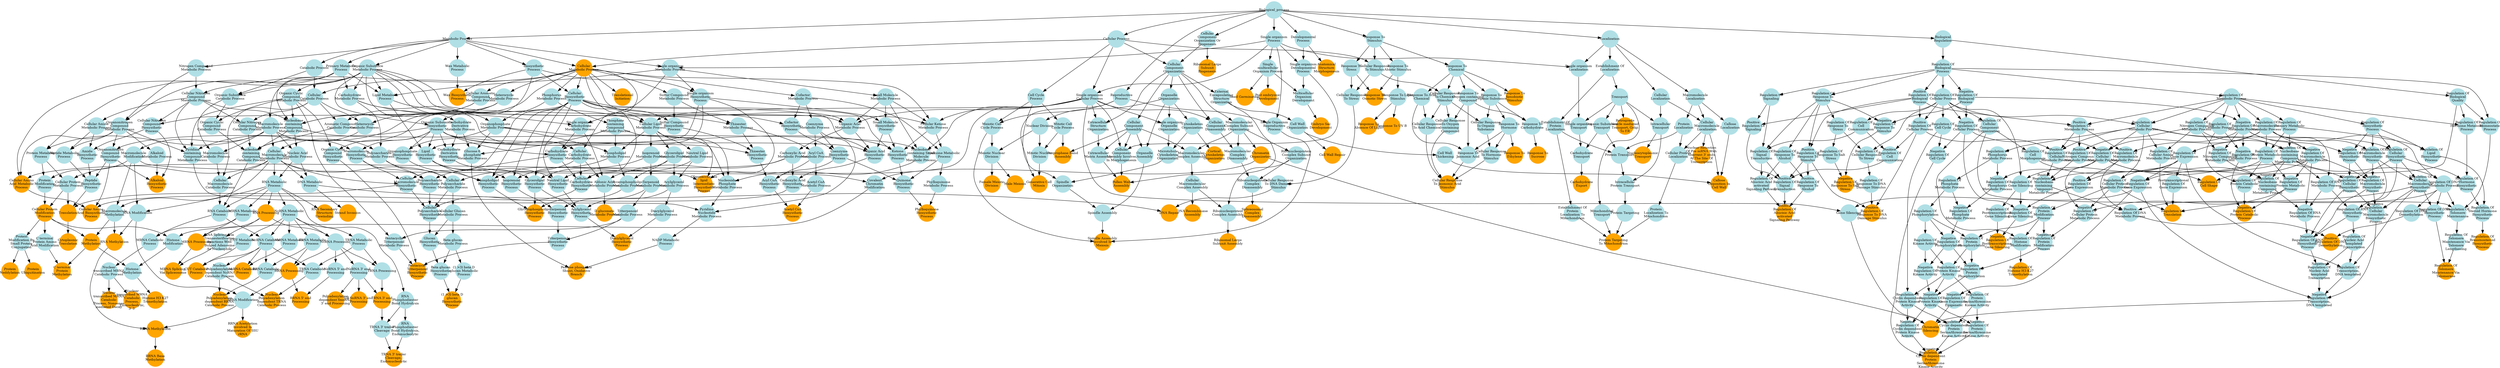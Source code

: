 digraph {
1 [style="filled", fixedsize="true", fontsize="10", shape="circle", width="0.75", fillcolor="powderblue", label="Biological_process", color="transparent"];
2 [style="filled", fixedsize="true", fontsize="10", shape="circle", width="0.75", fillcolor="powderblue", label="Metabolic Process", color="transparent"];
3 [style="filled", fixedsize="true", fontsize="10", shape="circle", width="0.75", fillcolor="powderblue", label="Organic Substance
Metabolic Process", color="transparent"];
4 [style="filled", fixedsize="true", fontsize="10", shape="circle", width="0.75", fillcolor="powderblue", label="Macromolecule
Metabolic Process", color="transparent"];
5 [style="filled", fixedsize="true", fontsize="10", shape="circle", width="0.75", fillcolor="powderblue", label="Cellular Process", color="transparent"];
6 [style="filled", fixedsize="true", fontsize="10", shape="circle", width="0.75", fillcolor="orange", label="Cellular
Metabolic Process", color="transparent"];
7 [style="filled", fixedsize="true", fontsize="10", shape="circle", width="0.75", fillcolor="powderblue", label="Cellular
Macromolecule
Metabolic Process", color="transparent"];
8 [style="filled", fixedsize="true", fontsize="10", shape="circle", width="0.75", fillcolor="powderblue", label="Cellular Aromatic
Compound
Metabolic Process", color="transparent"];
9 [style="filled", fixedsize="true", fontsize="10", shape="circle", width="0.75", fillcolor="powderblue", label="Nitrogen Compound
Metabolic Process", color="transparent"];
10 [style="filled", fixedsize="true", fontsize="10", shape="circle", width="0.75", fillcolor="powderblue", label="Cellular Nitrogen
Compound
Metabolic Process", color="transparent"];
11 [style="filled", fixedsize="true", fontsize="10", shape="circle", width="0.75", fillcolor="powderblue", label="Primary Metabolic
Process", color="transparent"];
12 [style="filled", fixedsize="true", fontsize="10", shape="circle", width="0.75", fillcolor="powderblue", label="Heterocycle
Metabolic Process", color="transparent"];
13 [style="filled", fixedsize="true", fontsize="10", shape="circle", width="0.75", fillcolor="powderblue", label="Organic Cyclic
Compound
Metabolic Process", color="transparent"];
14 [style="filled", fixedsize="true", fontsize="10", shape="circle", width="0.75", fillcolor="powderblue", label="Nucleobase
containing
Compound
Metabolic Process", color="transparent"];
15 [style="filled", fixedsize="true", fontsize="10", shape="circle", width="0.75", fillcolor="powderblue", label="Nucleic Acid
Metabolic Process", color="transparent"];
16 [style="filled", fixedsize="true", fontsize="10", shape="circle", width="0.75", fillcolor="powderblue", label="RNA Metabolic
Process", color="transparent"];
17 [style="filled", fixedsize="true", fontsize="10", shape="circle", width="0.75", fillcolor="powderblue", label="NcRNA Metabolic
Process", color="transparent"];
18 [style="filled", fixedsize="true", fontsize="10", shape="circle", width="0.75", fillcolor="powderblue", label="RRNA Metabolic
Process", color="transparent"];
19 [style="filled", fixedsize="true", fontsize="10", shape="circle", width="0.75", fillcolor="orange", label="RNA Processing", color="transparent"];
20 [style="filled", fixedsize="true", fontsize="10", shape="circle", width="0.75", fillcolor="powderblue", label="NcRNA Processing", color="transparent"];
21 [style="filled", fixedsize="true", fontsize="10", shape="circle", width="0.75", fillcolor="orange", label="RRNA Processing", color="transparent"];
22 [style="filled", fixedsize="true", fontsize="10", shape="circle", width="0.75", fillcolor="orange", label="Translational
Initiation", color="transparent"];
23 [style="filled", fixedsize="true", fontsize="10", shape="circle", width="0.75", fillcolor="powderblue", label="Biological
Regulation", color="transparent"];
24 [style="filled", fixedsize="true", fontsize="10", shape="circle", width="0.75", fillcolor="powderblue", label="Regulation Of
Biological
Process", color="transparent"];
25 [style="filled", fixedsize="true", fontsize="10", shape="circle", width="0.75", fillcolor="powderblue", label="Regulation Of
Metabolic Process", color="transparent"];
26 [style="filled", fixedsize="true", fontsize="10", shape="circle", width="0.75", fillcolor="powderblue", label="Regulation Of
Macromolecule
Metabolic Process", color="transparent"];
27 [style="filled", fixedsize="true", fontsize="10", shape="circle", width="0.75", fillcolor="powderblue", label="Regulation Of
Gene Expression", color="transparent"];
28 [style="filled", fixedsize="true", fontsize="10", shape="circle", width="0.75", fillcolor="powderblue", label="Regulation Of
Cellular Process", color="transparent"];
29 [style="filled", fixedsize="true", fontsize="10", shape="circle", width="0.75", fillcolor="powderblue", label="Regulation Of
Gene Silencing", color="transparent"];
30 [style="filled", fixedsize="true", fontsize="10", shape="circle", width="0.75", fillcolor="powderblue", label="Regulation Of
Posttranscriptional
Gene Silencing", color="transparent"];
31 [style="filled", fixedsize="true", fontsize="10", shape="circle", width="0.75", fillcolor="powderblue", label="Positive
Regulation Of
Biological
Process", color="transparent"];
32 [style="filled", fixedsize="true", fontsize="10", shape="circle", width="0.75", fillcolor="powderblue", label="Positive
Regulation Of
Metabolic Process", color="transparent"];
33 [style="filled", fixedsize="true", fontsize="10", shape="circle", width="0.75", fillcolor="powderblue", label="Positive
Regulation Of
Macromolecule
Metabolic Process", color="transparent"];
34 [style="filled", fixedsize="true", fontsize="10", shape="circle", width="0.75", fillcolor="powderblue", label="Positive
Regulation Of
Gene Expression", color="transparent"];
35 [style="filled", fixedsize="true", fontsize="10", shape="circle", width="0.75", fillcolor="powderblue", label="Negative
Regulation Of
Biological
Process", color="transparent"];
36 [style="filled", fixedsize="true", fontsize="10", shape="circle", width="0.75", fillcolor="powderblue", label="Negative
Regulation Of
Cellular Process", color="transparent"];
37 [style="filled", fixedsize="true", fontsize="10", shape="circle", width="0.75", fillcolor="powderblue", label="Negative
Regulation Of
Gene Silencing", color="transparent"];
38 [style="filled", fixedsize="true", fontsize="10", shape="circle", width="0.75", fillcolor="orange", label="Negative
Regulation Of
Posttranscriptional
Gene Silencing", color="transparent"];
39 [style="filled", fixedsize="true", fontsize="10", shape="circle", width="0.75", fillcolor="powderblue", label="Macromolecule
Modification", color="transparent"];
40 [style="filled", fixedsize="true", fontsize="10", shape="circle", width="0.75", fillcolor="powderblue", label="RNA Modification", color="transparent"];
41 [style="filled", fixedsize="true", fontsize="10", shape="circle", width="0.75", fillcolor="powderblue", label="RRNA Modification", color="transparent"];
42 [style="filled", fixedsize="true", fontsize="10", shape="circle", width="0.75", fillcolor="orange", label="RRNA Acetylation
Involved In
Maturation Of SSU
rRNA", color="transparent"];
43 [style="filled", fixedsize="true", fontsize="10", shape="circle", width="0.75", fillcolor="powderblue", label="Cellular
Component
Organization Or
Biogenesis", color="transparent"];
44 [style="filled", fixedsize="true", fontsize="10", shape="circle", width="0.75", fillcolor="powderblue", label="Cellular
Component
Organization", color="transparent"];
45 [style="filled", fixedsize="true", fontsize="10", shape="circle", width="0.75", fillcolor="powderblue", label="External
Encapsulating
Structure
Organization", color="transparent"];
46 [style="filled", fixedsize="true", fontsize="10", shape="circle", width="0.75", fillcolor="powderblue", label="Cell Wall
Organization", color="transparent"];
47 [style="filled", fixedsize="true", fontsize="10", shape="circle", width="0.75", fillcolor="powderblue", label="Cell Wall
Thickening", color="transparent"];
48 [style="filled", fixedsize="true", fontsize="10", shape="circle", width="0.75", fillcolor="powderblue", label="Localization", color="transparent"];
49 [style="filled", fixedsize="true", fontsize="10", shape="circle", width="0.75", fillcolor="powderblue", label="Macromolecule
Localization", color="transparent"];
50 [style="filled", fixedsize="true", fontsize="10", shape="circle", width="0.75", fillcolor="powderblue", label="Callose
Localization", color="transparent"];
51 [style="filled", fixedsize="true", fontsize="10", shape="circle", width="0.75", fillcolor="powderblue", label="Cellular
Localization", color="transparent"];
52 [style="filled", fixedsize="true", fontsize="10", shape="circle", width="0.75", fillcolor="powderblue", label="Cellular
Macromolecule
Localization", color="transparent"];
53 [style="filled", fixedsize="true", fontsize="10", shape="circle", width="0.75", fillcolor="orange", label="Callose
Deposition In
Cell Wall", color="transparent"];
54 [style="filled", fixedsize="true", fontsize="10", shape="circle", width="0.75", fillcolor="powderblue", label="NcRNA 3' end
Processing", color="transparent"];
55 [style="filled", fixedsize="true", fontsize="10", shape="circle", width="0.75", fillcolor="orange", label="Polyadenylation
dependent SnoRNA
3' end Processing", color="transparent"];
56 [style="filled", fixedsize="true", fontsize="10", shape="circle", width="0.75", fillcolor="powderblue", label="Catabolic Process", color="transparent"];
57 [style="filled", fixedsize="true", fontsize="10", shape="circle", width="0.75", fillcolor="powderblue", label="Cellular
Catabolic Process", color="transparent"];
58 [style="filled", fixedsize="true", fontsize="10", shape="circle", width="0.75", fillcolor="powderblue", label="Aromatic Compound
Catabolic Process", color="transparent"];
59 [style="filled", fixedsize="true", fontsize="10", shape="circle", width="0.75", fillcolor="powderblue", label="Cellular Nitrogen
Compound
Catabolic Process", color="transparent"];
60 [style="filled", fixedsize="true", fontsize="10", shape="circle", width="0.75", fillcolor="powderblue", label="Heterocycle
Catabolic Process", color="transparent"];
61 [style="filled", fixedsize="true", fontsize="10", shape="circle", width="0.75", fillcolor="powderblue", label="Organic Substance
Catabolic Process", color="transparent"];
62 [style="filled", fixedsize="true", fontsize="10", shape="circle", width="0.75", fillcolor="powderblue", label="Organic Cyclic
Compound
Catabolic Process", color="transparent"];
63 [style="filled", fixedsize="true", fontsize="10", shape="circle", width="0.75", fillcolor="powderblue", label="Nucleobase
containing
Compound
Catabolic Process", color="transparent"];
64 [style="filled", fixedsize="true", fontsize="10", shape="circle", width="0.75", fillcolor="powderblue", label="Macromolecule
Catabolic Process", color="transparent"];
65 [style="filled", fixedsize="true", fontsize="10", shape="circle", width="0.75", fillcolor="powderblue", label="Cellular
Macromolecule
Catabolic Process", color="transparent"];
66 [style="filled", fixedsize="true", fontsize="10", shape="circle", width="0.75", fillcolor="powderblue", label="RNA Catabolic
Process", color="transparent"];
67 [style="filled", fixedsize="true", fontsize="10", shape="circle", width="0.75", fillcolor="powderblue", label="NcRNA Catabolic
Process", color="transparent"];
68 [style="filled", fixedsize="true", fontsize="10", shape="circle", width="0.75", fillcolor="powderblue", label="RRNA Catabolic
Process", color="transparent"];
69 [style="filled", fixedsize="true", fontsize="10", shape="circle", width="0.75", fillcolor="powderblue", label="Nuclear
Polyadenylation
dependent NcRNA
Catabolic Process", color="transparent"];
70 [style="filled", fixedsize="true", fontsize="10", shape="circle", width="0.75", fillcolor="orange", label="Nuclear
Polyadenylation
dependent RRNA
Catabolic Process", color="transparent"];
71 [style="filled", fixedsize="true", fontsize="10", shape="circle", width="0.75", fillcolor="powderblue", label="MRNA Metabolic
Process", color="transparent"];
72 [style="filled", fixedsize="true", fontsize="10", shape="circle", width="0.75", fillcolor="orange", label="MRNA Processing", color="transparent"];
73 [style="filled", fixedsize="true", fontsize="10", shape="circle", width="0.75", fillcolor="powderblue", label="Cellular
Component
Assembly", color="transparent"];
74 [style="filled", fixedsize="true", fontsize="10", shape="circle", width="0.75", fillcolor="powderblue", label="Single organism
Process", color="transparent"];
75 [style="filled", fixedsize="true", fontsize="10", shape="circle", width="0.75", fillcolor="powderblue", label="Single organism
Cellular Process", color="transparent"];
76 [style="filled", fixedsize="true", fontsize="10", shape="circle", width="0.75", fillcolor="powderblue", label="Developmental
Process", color="transparent"];
77 [style="filled", fixedsize="true", fontsize="10", shape="circle", width="0.75", fillcolor="powderblue", label="Single organism
Developmental
Process", color="transparent"];
78 [style="filled", fixedsize="true", fontsize="10", shape="circle", width="0.75", fillcolor="powderblue", label="Cellular
Component
Assembly Involved
In Morphogenesis", color="transparent"];
79 [style="filled", fixedsize="true", fontsize="10", shape="circle", width="0.75", fillcolor="powderblue", label="Extracellular
Structure
Organization", color="transparent"];
80 [style="filled", fixedsize="true", fontsize="10", shape="circle", width="0.75", fillcolor="powderblue", label="Extracellular
Matrix Assembly", color="transparent"];
81 [style="filled", fixedsize="true", fontsize="10", shape="circle", width="0.75", fillcolor="orange", label="Pollen Wall
Assembly", color="transparent"];
82 [style="filled", fixedsize="true", fontsize="10", shape="circle", width="0.75", fillcolor="powderblue", label="NcRNA 5' end
Processing", color="transparent"];
83 [style="filled", fixedsize="true", fontsize="10", shape="circle", width="0.75", fillcolor="orange", label="RRNA 5' end
Processing", color="transparent"];
84 [style="filled", fixedsize="true", fontsize="10", shape="circle", width="0.75", fillcolor="powderblue", label="Cellular
Component
Disassembly", color="transparent"];
85 [style="filled", fixedsize="true", fontsize="10", shape="circle", width="0.75", fillcolor="powderblue", label="Macromolecular
Complex Subunit
Organization", color="transparent"];
86 [style="filled", fixedsize="true", fontsize="10", shape="circle", width="0.75", fillcolor="powderblue", label="Macromolecular
Complex
Disassembly", color="transparent"];
87 [style="filled", fixedsize="true", fontsize="10", shape="circle", width="0.75", fillcolor="powderblue", label="Ribonucleoprotein
Complex Subunit
Organization", color="transparent"];
88 [style="filled", fixedsize="true", fontsize="10", shape="circle", width="0.75", fillcolor="powderblue", label="Ribonucleoprotein
Complex
Disassembly", color="transparent"];
89 [style="filled", fixedsize="true", fontsize="10", shape="circle", width="0.75", fillcolor="orange", label="Spliceosomal
Complex
Disassembly", color="transparent"];
90 [style="filled", fixedsize="true", fontsize="10", shape="circle", width="0.75", fillcolor="orange", label="U4 SnRNA 3' end
Processing", color="transparent"];
91 [style="filled", fixedsize="true", fontsize="10", shape="circle", width="0.75", fillcolor="powderblue", label="Macromolecular
Complex Assembly", color="transparent"];
92 [style="filled", fixedsize="true", fontsize="10", shape="circle", width="0.75", fillcolor="powderblue", label="Cellular
Macromolecular
Complex Assembly", color="transparent"];
93 [style="filled", fixedsize="true", fontsize="10", shape="circle", width="0.75", fillcolor="powderblue", label="Ribonucleoprotein
Complex Assembly", color="transparent"];
94 [style="filled", fixedsize="true", fontsize="10", shape="circle", width="0.75", fillcolor="orange", label="Ribosomal Large
Subunit Assembly", color="transparent"];
95 [style="filled", fixedsize="true", fontsize="10", shape="circle", width="0.75", fillcolor="powderblue", label="RNA Splicing, Via
Transesterification
Reactions With
Bulged Adenosine
As Nucleophile", color="transparent"];
96 [style="filled", fixedsize="true", fontsize="10", shape="circle", width="0.75", fillcolor="orange", label="MRNA Splicing,
Via Spliceosome", color="transparent"];
97 [style="filled", fixedsize="true", fontsize="10", shape="circle", width="0.75", fillcolor="powderblue", label="MRNA Catabolic
Process", color="transparent"];
98 [style="filled", fixedsize="true", fontsize="10", shape="circle", width="0.75", fillcolor="powderblue", label="Nuclear
transcribed MRNA
Catabolic Process", color="transparent"];
99 [style="filled", fixedsize="true", fontsize="10", shape="circle", width="0.75", fillcolor="orange", label="Nuclear
transcribed MRNA
Catabolic
Process,
Exonucleolytic,
3' 5'", color="transparent"];
100 [style="filled", fixedsize="true", fontsize="10", shape="circle", width="0.75", fillcolor="powderblue", label="Single organism
Metabolic Process", color="transparent"];
101 [style="filled", fixedsize="true", fontsize="10", shape="circle", width="0.75", fillcolor="powderblue", label="Small Molecule
Metabolic Process", color="transparent"];
102 [style="filled", fixedsize="true", fontsize="10", shape="circle", width="0.75", fillcolor="powderblue", label="Cellular Ketone
Metabolic Process", color="transparent"];
103 [style="filled", fixedsize="true", fontsize="10", shape="circle", width="0.75", fillcolor="powderblue", label="Cofactor
Metabolic Process", color="transparent"];
104 [style="filled", fixedsize="true", fontsize="10", shape="circle", width="0.75", fillcolor="powderblue", label="Quinone Metabolic
Process", color="transparent"];
105 [style="filled", fixedsize="true", fontsize="10", shape="circle", width="0.75", fillcolor="powderblue", label="Phylloquinone
Metabolic Process", color="transparent"];
106 [style="filled", fixedsize="true", fontsize="10", shape="circle", width="0.75", fillcolor="powderblue", label="Coenzyme
Metabolic Process", color="transparent"];
107 [style="filled", fixedsize="true", fontsize="10", shape="circle", width="0.75", fillcolor="powderblue", label="Biosynthetic
Process", color="transparent"];
108 [style="filled", fixedsize="true", fontsize="10", shape="circle", width="0.75", fillcolor="powderblue", label="Cellular
Biosynthetic
Process", color="transparent"];
109 [style="filled", fixedsize="true", fontsize="10", shape="circle", width="0.75", fillcolor="powderblue", label="Cofactor
Biosynthetic
Process", color="transparent"];
110 [style="filled", fixedsize="true", fontsize="10", shape="circle", width="0.75", fillcolor="powderblue", label="Coenzyme
Biosynthetic
Process", color="transparent"];
111 [style="filled", fixedsize="true", fontsize="10", shape="circle", width="0.75", fillcolor="powderblue", label="Single organism
Biosynthetic
Process", color="transparent"];
112 [style="filled", fixedsize="true", fontsize="10", shape="circle", width="0.75", fillcolor="powderblue", label="Small Molecule
Biosynthetic
Process", color="transparent"];
113 [style="filled", fixedsize="true", fontsize="10", shape="circle", width="0.75", fillcolor="powderblue", label="Organic Substance
Biosynthetic
Process", color="transparent"];
114 [style="filled", fixedsize="true", fontsize="10", shape="circle", width="0.75", fillcolor="powderblue", label="Ketone
Biosynthetic
Process", color="transparent"];
115 [style="filled", fixedsize="true", fontsize="10", shape="circle", width="0.75", fillcolor="powderblue", label="Quinone
Biosynthetic
Process", color="transparent"];
116 [style="filled", fixedsize="true", fontsize="10", shape="circle", width="0.75", fillcolor="orange", label="Phylloquinone
Biosynthetic
Process", color="transparent"];
117 [style="filled", fixedsize="true", fontsize="10", shape="circle", width="0.75", fillcolor="powderblue", label="Organonitrogen
Compound
Metabolic Process", color="transparent"];
118 [style="filled", fixedsize="true", fontsize="10", shape="circle", width="0.75", fillcolor="powderblue", label="Alkaloid
Metabolic Process", color="transparent"];
119 [style="filled", fixedsize="true", fontsize="10", shape="circle", width="0.75", fillcolor="powderblue", label="Cellular Nitrogen
Compound
Biosynthetic
Process", color="transparent"];
120 [style="filled", fixedsize="true", fontsize="10", shape="circle", width="0.75", fillcolor="powderblue", label="Organonitrogen
Compound
Biosynthetic
Process", color="transparent"];
121 [style="filled", fixedsize="true", fontsize="10", shape="circle", width="0.75", fillcolor="orange", label="Alkaloid
Biosynthetic
Process", color="transparent"];
122 [style="filled", fixedsize="true", fontsize="10", shape="circle", width="0.75", fillcolor="powderblue", label="Macromolecule
Biosynthetic
Process", color="transparent"];
123 [style="filled", fixedsize="true", fontsize="10", shape="circle", width="0.75", fillcolor="powderblue", label="Cellular
Macromolecule
Biosynthetic
Process", color="transparent"];
124 [style="filled", fixedsize="true", fontsize="10", shape="circle", width="0.75", fillcolor="powderblue", label="Cellular Amide
Metabolic Process", color="transparent"];
125 [style="filled", fixedsize="true", fontsize="10", shape="circle", width="0.75", fillcolor="powderblue", label="Peptide Metabolic
Process", color="transparent"];
126 [style="filled", fixedsize="true", fontsize="10", shape="circle", width="0.75", fillcolor="powderblue", label="Amide
Biosynthetic
Process", color="transparent"];
127 [style="filled", fixedsize="true", fontsize="10", shape="circle", width="0.75", fillcolor="powderblue", label="Peptide
Biosynthetic
Process", color="transparent"];
128 [style="filled", fixedsize="true", fontsize="10", shape="circle", width="0.75", fillcolor="powderblue", label="Protein Metabolic
Process", color="transparent"];
129 [style="filled", fixedsize="true", fontsize="10", shape="circle", width="0.75", fillcolor="powderblue", label="Cellular Protein
Metabolic Process", color="transparent"];
130 [style="filled", fixedsize="true", fontsize="10", shape="circle", width="0.75", fillcolor="orange", label="Translation", color="transparent"];
131 [style="filled", fixedsize="true", fontsize="10", shape="circle", width="0.75", fillcolor="powderblue", label="Regulation Of
Response To
Stimulus", color="transparent"];
132 [style="filled", fixedsize="true", fontsize="10", shape="circle", width="0.75", fillcolor="powderblue", label="Negative
Regulation Of
Response To
Stimulus", color="transparent"];
133 [style="filled", fixedsize="true", fontsize="10", shape="circle", width="0.75", fillcolor="powderblue", label="Regulation Of
Response To
Stress", color="transparent"];
134 [style="filled", fixedsize="true", fontsize="10", shape="circle", width="0.75", fillcolor="powderblue", label="Regulation Of
Response To Salt
Stress", color="transparent"];
135 [style="filled", fixedsize="true", fontsize="10", shape="circle", width="0.75", fillcolor="orange", label="Negative
Regulation Of
Response To Salt
Stress", color="transparent"];
136 [style="filled", fixedsize="true", fontsize="10", shape="circle", width="0.75", fillcolor="powderblue", label="Protein
Modification
Process", color="transparent"];
137 [style="filled", fixedsize="true", fontsize="10", shape="circle", width="0.75", fillcolor="orange", label="Cellular Protein
Modification
Process", color="transparent"];
138 [style="filled", fixedsize="true", fontsize="10", shape="circle", width="0.75", fillcolor="powderblue", label="Protein
Modification By
Small Protein
Conjugation", color="transparent"];
139 [style="filled", fixedsize="true", fontsize="10", shape="circle", width="0.75", fillcolor="orange", label="Protein
Neddylation", color="transparent"];
140 [style="filled", fixedsize="true", fontsize="10", shape="circle", width="0.75", fillcolor="powderblue", label="MiRNA Metabolic
Process", color="transparent"];
141 [style="filled", fixedsize="true", fontsize="10", shape="circle", width="0.75", fillcolor="orange", label="MiRNA Catabolic
Process", color="transparent"];
142 [style="filled", fixedsize="true", fontsize="10", shape="circle", width="0.75", fillcolor="powderblue", label="Establishment Of
Localization", color="transparent"];
143 [style="filled", fixedsize="true", fontsize="10", shape="circle", width="0.75", fillcolor="powderblue", label="Transport", color="transparent"];
144 [style="filled", fixedsize="true", fontsize="10", shape="circle", width="0.75", fillcolor="orange", label="Retrograde
Vesicle mediated
Transport, Golgi
To ER", color="transparent"];
145 [style="filled", fixedsize="true", fontsize="10", shape="circle", width="0.75", fillcolor="powderblue", label="Macromolecule
Methylation", color="transparent"];
146 [style="filled", fixedsize="true", fontsize="10", shape="circle", width="0.75", fillcolor="orange", label="RNA Methylation", color="transparent"];
147 [style="filled", fixedsize="true", fontsize="10", shape="circle", width="0.75", fillcolor="orange", label="RRNA Methylation", color="transparent"];
148 [style="filled", fixedsize="true", fontsize="10", shape="circle", width="0.75", fillcolor="powderblue", label="Single
multicellular
Organism Process", color="transparent"];
149 [style="filled", fixedsize="true", fontsize="10", shape="circle", width="0.75", fillcolor="orange", label="Seed Germination", color="transparent"];
150 [style="filled", fixedsize="true", fontsize="10", shape="circle", width="0.75", fillcolor="powderblue", label="DNA Metabolic
Process", color="transparent"];
151 [style="filled", fixedsize="true", fontsize="10", shape="circle", width="0.75", fillcolor="powderblue", label="Response To
Stimulus", color="transparent"];
152 [style="filled", fixedsize="true", fontsize="10", shape="circle", width="0.75", fillcolor="powderblue", label="Response To
Stress", color="transparent"];
153 [style="filled", fixedsize="true", fontsize="10", shape="circle", width="0.75", fillcolor="powderblue", label="Cellular Response
To Stimulus", color="transparent"];
154 [style="filled", fixedsize="true", fontsize="10", shape="circle", width="0.75", fillcolor="powderblue", label="Cellular Response
To Stress", color="transparent"];
155 [style="filled", fixedsize="true", fontsize="10", shape="circle", width="0.75", fillcolor="powderblue", label="Cellular Response
To DNA Damage
Stimulus", color="transparent"];
156 [style="filled", fixedsize="true", fontsize="10", shape="circle", width="0.75", fillcolor="orange", label="DNA Repair", color="transparent"];
157 [style="filled", fixedsize="true", fontsize="10", shape="circle", width="0.75", fillcolor="orange", label="Cell Wall Repair", color="transparent"];
158 [style="filled", fixedsize="true", fontsize="10", shape="circle", width="0.75", fillcolor="powderblue", label="Response To
Abiotic Stimulus", color="transparent"];
159 [style="filled", fixedsize="true", fontsize="10", shape="circle", width="0.75", fillcolor="powderblue", label="Response To Light
Stimulus", color="transparent"];
160 [style="filled", fixedsize="true", fontsize="10", shape="circle", width="0.75", fillcolor="orange", label="Response To UV B", color="transparent"];
161 [style="filled", fixedsize="true", fontsize="10", shape="circle", width="0.75", fillcolor="orange", label="RNA Secondary
Structure
Unwinding", color="transparent"];
162 [style="filled", fixedsize="true", fontsize="10", shape="circle", width="0.75", fillcolor="powderblue", label="Regulation Of
Cell
Communication", color="transparent"];
163 [style="filled", fixedsize="true", fontsize="10", shape="circle", width="0.75", fillcolor="powderblue", label="Regulation Of
Signaling", color="transparent"];
164 [style="filled", fixedsize="true", fontsize="10", shape="circle", width="0.75", fillcolor="powderblue", label="Regulation Of
Signal
Transduction", color="transparent"];
165 [style="filled", fixedsize="true", fontsize="10", shape="circle", width="0.75", fillcolor="powderblue", label="Regulation Of
Response To
Alcohol", color="transparent"];
166 [style="filled", fixedsize="true", fontsize="10", shape="circle", width="0.75", fillcolor="powderblue", label="Regulation Of
Abscisic Acid
activated
Signaling Pathway", color="transparent"];
167 [style="filled", fixedsize="true", fontsize="10", shape="circle", width="0.75", fillcolor="powderblue", label="Positive
Regulation Of
Cellular Process", color="transparent"];
168 [style="filled", fixedsize="true", fontsize="10", shape="circle", width="0.75", fillcolor="powderblue", label="Positive
Regulation Of
Cell
Communication", color="transparent"];
169 [style="filled", fixedsize="true", fontsize="10", shape="circle", width="0.75", fillcolor="powderblue", label="Positive
Regulation Of
Signaling", color="transparent"];
170 [style="filled", fixedsize="true", fontsize="10", shape="circle", width="0.75", fillcolor="powderblue", label="Positive
Regulation Of
Response To
Stimulus", color="transparent"];
171 [style="filled", fixedsize="true", fontsize="10", shape="circle", width="0.75", fillcolor="powderblue", label="Positive
Regulation Of
Signal
Transduction", color="transparent"];
172 [style="filled", fixedsize="true", fontsize="10", shape="circle", width="0.75", fillcolor="powderblue", label="Positive
Regulation Of
Response To
Alcohol", color="transparent"];
173 [style="filled", fixedsize="true", fontsize="10", shape="circle", width="0.75", fillcolor="orange", label="Positive
Regulation Of
Abscisic Acid
activated
Signaling Pathway", color="transparent"];
174 [style="filled", fixedsize="true", fontsize="10", shape="circle", width="0.75", fillcolor="powderblue", label="Regulation Of
Cellular
Component
Organization", color="transparent"];
175 [style="filled", fixedsize="true", fontsize="10", shape="circle", width="0.75", fillcolor="powderblue", label="Regulation Of
Cell
Morphogenesis", color="transparent"];
176 [style="filled", fixedsize="true", fontsize="10", shape="circle", width="0.75", fillcolor="powderblue", label="Regulation Of
Biological
Quality", color="transparent"];
177 [style="filled", fixedsize="true", fontsize="10", shape="circle", width="0.75", fillcolor="orange", label="Regulation Of
Cell Shape", color="transparent"];
178 [style="filled", fixedsize="true", fontsize="10", shape="circle", width="0.75", fillcolor="powderblue", label="Organelle
Organization", color="transparent"];
179 [style="filled", fixedsize="true", fontsize="10", shape="circle", width="0.75", fillcolor="powderblue", label="Nuclear Division", color="transparent"];
180 [style="filled", fixedsize="true", fontsize="10", shape="circle", width="0.75", fillcolor="powderblue", label="Cell Cycle
Process", color="transparent"];
181 [style="filled", fixedsize="true", fontsize="10", shape="circle", width="0.75", fillcolor="powderblue", label="Reproductive
Process", color="transparent"];
182 [style="filled", fixedsize="true", fontsize="10", shape="circle", width="0.75", fillcolor="powderblue", label="Meiotic Cell
Cycle Process", color="transparent"];
183 [style="filled", fixedsize="true", fontsize="10", shape="circle", width="0.75", fillcolor="powderblue", label="Meiotic Nuclear
Division", color="transparent"];
184 [style="filled", fixedsize="true", fontsize="10", shape="circle", width="0.75", fillcolor="orange", label="Female Meiotic
Division", color="transparent"];
185 [style="filled", fixedsize="true", fontsize="10", shape="circle", width="0.75", fillcolor="powderblue", label="Negative
Regulation Of
Metabolic Process", color="transparent"];
186 [style="filled", fixedsize="true", fontsize="10", shape="circle", width="0.75", fillcolor="powderblue", label="Regulation Of
Catabolic Process", color="transparent"];
187 [style="filled", fixedsize="true", fontsize="10", shape="circle", width="0.75", fillcolor="powderblue", label="Negative
Regulation Of
Catabolic Process", color="transparent"];
188 [style="filled", fixedsize="true", fontsize="10", shape="circle", width="0.75", fillcolor="powderblue", label="Regulation Of
Primary Metabolic
Process", color="transparent"];
189 [style="filled", fixedsize="true", fontsize="10", shape="circle", width="0.75", fillcolor="powderblue", label="Regulation Of
Protein Metabolic
Process", color="transparent"];
190 [style="filled", fixedsize="true", fontsize="10", shape="circle", width="0.75", fillcolor="powderblue", label="Regulation Of
Protein Catabolic
Process", color="transparent"];
191 [style="filled", fixedsize="true", fontsize="10", shape="circle", width="0.75", fillcolor="powderblue", label="Negative
Regulation Of
Macromolecule
Metabolic Process", color="transparent"];
192 [style="filled", fixedsize="true", fontsize="10", shape="circle", width="0.75", fillcolor="powderblue", label="Negative
Regulation Of
Protein Metabolic
Process", color="transparent"];
193 [style="filled", fixedsize="true", fontsize="10", shape="circle", width="0.75", fillcolor="orange", label="Negative
Regulation Of
Protein Catabolic
Process", color="transparent"];
194 [style="filled", fixedsize="true", fontsize="10", shape="circle", width="0.75", fillcolor="orange", label="Chromatin
Organization", color="transparent"];
195 [style="filled", fixedsize="true", fontsize="10", shape="circle", width="0.75", fillcolor="powderblue", label="Lipid Metabolic
Process", color="transparent"];
196 [style="filled", fixedsize="true", fontsize="10", shape="circle", width="0.75", fillcolor="powderblue", label="Cellular Lipid
Metabolic Process", color="transparent"];
197 [style="filled", fixedsize="true", fontsize="10", shape="circle", width="0.75", fillcolor="powderblue", label="Neutral Lipid
Metabolic Process", color="transparent"];
198 [style="filled", fixedsize="true", fontsize="10", shape="circle", width="0.75", fillcolor="powderblue", label="Glycerolipid
Metabolic Process", color="transparent"];
199 [style="filled", fixedsize="true", fontsize="10", shape="circle", width="0.75", fillcolor="powderblue", label="Acylglycerol
Metabolic Process", color="transparent"];
200 [style="filled", fixedsize="true", fontsize="10", shape="circle", width="0.75", fillcolor="powderblue", label="Diacylglycerol
Metabolic Process", color="transparent"];
201 [style="filled", fixedsize="true", fontsize="10", shape="circle", width="0.75", fillcolor="powderblue", label="Lipid
Biosynthetic
Process", color="transparent"];
202 [style="filled", fixedsize="true", fontsize="10", shape="circle", width="0.75", fillcolor="powderblue", label="Glycerolipid
Biosynthetic
Process", color="transparent"];
203 [style="filled", fixedsize="true", fontsize="10", shape="circle", width="0.75", fillcolor="powderblue", label="Neutral Lipid
Biosynthetic
Process", color="transparent"];
204 [style="filled", fixedsize="true", fontsize="10", shape="circle", width="0.75", fillcolor="powderblue", label="Acylglycerol
Biosynthetic
Process", color="transparent"];
205 [style="filled", fixedsize="true", fontsize="10", shape="circle", width="0.75", fillcolor="orange", label="Diacylglycerol
Biosynthetic
Process", color="transparent"];
206 [style="filled", fixedsize="true", fontsize="10", shape="circle", width="0.75", fillcolor="powderblue", label="CUT Metabolic
Process", color="transparent"];
207 [style="filled", fixedsize="true", fontsize="10", shape="circle", width="0.75", fillcolor="orange", label="CUT Catabolic
Process", color="transparent"];
208 [style="filled", fixedsize="true", fontsize="10", shape="circle", width="0.75", fillcolor="orange", label="Nuclear Retention
Of Pre mRNA With
Aberrant 3' ends
At The Site Of
Transcription", color="transparent"];
209 [style="filled", fixedsize="true", fontsize="10", shape="circle", width="0.75", fillcolor="orange", label="DNA Recombinase
Assembly", color="transparent"];
210 [style="filled", fixedsize="true", fontsize="10", shape="circle", width="0.75", fillcolor="orange", label="Strand Invasion", color="transparent"];
211 [style="filled", fixedsize="true", fontsize="10", shape="circle", width="0.75", fillcolor="powderblue", label="Regulation Of
Cellular
Metabolic Process", color="transparent"];
212 [style="filled", fixedsize="true", fontsize="10", shape="circle", width="0.75", fillcolor="powderblue", label="Regulation Of
Cellular Protein
Metabolic Process", color="transparent"];
213 [style="filled", fixedsize="true", fontsize="10", shape="circle", width="0.75", fillcolor="powderblue", label="Regulation Of
Protein
Modification
Process", color="transparent"];
214 [style="filled", fixedsize="true", fontsize="10", shape="circle", width="0.75", fillcolor="powderblue", label="Regulation Of
Histone
Modification", color="transparent"];
215 [style="filled", fixedsize="true", fontsize="10", shape="circle", width="0.75", fillcolor="orange", label="Regulation Of
Histone H3 K27
Trimethylation", color="transparent"];
216 [style="filled", fixedsize="true", fontsize="10", shape="circle", width="0.75", fillcolor="orange", label="Protein
Methylation", color="transparent"];
217 [style="filled", fixedsize="true", fontsize="10", shape="circle", width="0.75", fillcolor="powderblue", label="C terminal
Protein Amino
Acid Modification", color="transparent"];
218 [style="filled", fixedsize="true", fontsize="10", shape="circle", width="0.75", fillcolor="orange", label="C terminal
Protein
Methylation", color="transparent"];
219 [style="filled", fixedsize="true", fontsize="10", shape="circle", width="0.75", fillcolor="powderblue", label="Response To
Chemical", color="transparent"];
220 [style="filled", fixedsize="true", fontsize="10", shape="circle", width="0.75", fillcolor="orange", label="Response To
Xenobiotic
Stimulus", color="transparent"];
221 [style="filled", fixedsize="true", fontsize="10", shape="circle", width="0.75", fillcolor="powderblue", label="Wax Metabolic
Process", color="transparent"];
222 [style="filled", fixedsize="true", fontsize="10", shape="circle", width="0.75", fillcolor="orange", label="Wax Biosynthetic
Process", color="transparent"];
223 [style="filled", fixedsize="true", fontsize="10", shape="circle", width="0.75", fillcolor="powderblue", label="Mitotic Cell
Cycle Process", color="transparent"];
224 [style="filled", fixedsize="true", fontsize="10", shape="circle", width="0.75", fillcolor="orange", label="Preprophase Band
Assembly", color="transparent"];
225 [style="filled", fixedsize="true", fontsize="10", shape="circle", width="0.75", fillcolor="orange", label="Response To
Osmotic Stress", color="transparent"];
226 [style="filled", fixedsize="true", fontsize="10", shape="circle", width="0.75", fillcolor="powderblue", label="Negative
Regulation Of
Gene Expression", color="transparent"];
227 [style="filled", fixedsize="true", fontsize="10", shape="circle", width="0.75", fillcolor="powderblue", label="Gene Silencing", color="transparent"];
228 [style="filled", fixedsize="true", fontsize="10", shape="circle", width="0.75", fillcolor="powderblue", label="Negative
Regulation Of
Gene Expression,
Epigenetic", color="transparent"];
229 [style="filled", fixedsize="true", fontsize="10", shape="circle", width="0.75", fillcolor="powderblue", label="Regulation Of
Biosynthetic
Process", color="transparent"];
230 [style="filled", fixedsize="true", fontsize="10", shape="circle", width="0.75", fillcolor="powderblue", label="Regulation Of
Macromolecule
Biosynthetic
Process", color="transparent"];
231 [style="filled", fixedsize="true", fontsize="10", shape="circle", width="0.75", fillcolor="powderblue", label="Regulation Of
Cellular
Biosynthetic
Process", color="transparent"];
232 [style="filled", fixedsize="true", fontsize="10", shape="circle", width="0.75", fillcolor="powderblue", label="Regulation Of
Nitrogen Compound
Metabolic Process", color="transparent"];
233 [style="filled", fixedsize="true", fontsize="10", shape="circle", width="0.75", fillcolor="powderblue", label="Regulation Of
Nucleobase
containing
Compound
Metabolic Process", color="transparent"];
234 [style="filled", fixedsize="true", fontsize="10", shape="circle", width="0.75", fillcolor="powderblue", label="Regulation Of RNA
Metabolic Process", color="transparent"];
235 [style="filled", fixedsize="true", fontsize="10", shape="circle", width="0.75", fillcolor="powderblue", label="Regulation Of RNA
Biosynthetic
Process", color="transparent"];
236 [style="filled", fixedsize="true", fontsize="10", shape="circle", width="0.75", fillcolor="powderblue", label="Regulation Of
Nucleic Acid
templated
Transcription", color="transparent"];
237 [style="filled", fixedsize="true", fontsize="10", shape="circle", width="0.75", fillcolor="powderblue", label="Regulation Of
Cellular
Macromolecule
Biosynthetic
Process", color="transparent"];
238 [style="filled", fixedsize="true", fontsize="10", shape="circle", width="0.75", fillcolor="powderblue", label="Regulation Of
Transcription,
DNA templated", color="transparent"];
239 [style="filled", fixedsize="true", fontsize="10", shape="circle", width="0.75", fillcolor="powderblue", label="Negative
Regulation Of
Biosynthetic
Process", color="transparent"];
240 [style="filled", fixedsize="true", fontsize="10", shape="circle", width="0.75", fillcolor="powderblue", label="Negative
Regulation Of
Macromolecule
Biosynthetic
Process", color="transparent"];
241 [style="filled", fixedsize="true", fontsize="10", shape="circle", width="0.75", fillcolor="powderblue", label="Negative
Regulation Of
Cellular
Metabolic Process", color="transparent"];
242 [style="filled", fixedsize="true", fontsize="10", shape="circle", width="0.75", fillcolor="powderblue", label="Negative
Regulation Of
Cellular
Biosynthetic
Process", color="transparent"];
243 [style="filled", fixedsize="true", fontsize="10", shape="circle", width="0.75", fillcolor="powderblue", label="Negative
Regulation Of
Nitrogen Compound
Metabolic Process", color="transparent"];
244 [style="filled", fixedsize="true", fontsize="10", shape="circle", width="0.75", fillcolor="powderblue", label="Negative
Regulation Of
Nucleobase
containing
Compound
Metabolic Process", color="transparent"];
245 [style="filled", fixedsize="true", fontsize="10", shape="circle", width="0.75", fillcolor="powderblue", label="Negative
Regulation Of RNA
Metabolic Process", color="transparent"];
246 [style="filled", fixedsize="true", fontsize="10", shape="circle", width="0.75", fillcolor="powderblue", label="Negative
Regulation Of RNA
Biosynthetic
Process", color="transparent"];
247 [style="filled", fixedsize="true", fontsize="10", shape="circle", width="0.75", fillcolor="powderblue", label="Negative
Regulation Of
Nucleic Acid
templated
Transcription", color="transparent"];
248 [style="filled", fixedsize="true", fontsize="10", shape="circle", width="0.75", fillcolor="powderblue", label="Negative
Regulation Of
Cellular
Macromolecule
Biosynthetic
Process", color="transparent"];
249 [style="filled", fixedsize="true", fontsize="10", shape="circle", width="0.75", fillcolor="powderblue", label="Negative
Regulation Of
Transcription,
DNA templated", color="transparent"];
250 [style="filled", fixedsize="true", fontsize="10", shape="circle", width="0.75", fillcolor="orange", label="Chromatin
Silencing", color="transparent"];
251 [style="filled", fixedsize="true", fontsize="10", shape="circle", width="0.75", fillcolor="powderblue", label="Carbohydrate
Metabolic Process", color="transparent"];
252 [style="filled", fixedsize="true", fontsize="10", shape="circle", width="0.75", fillcolor="powderblue", label="Polysaccharide
Metabolic Process", color="transparent"];
253 [style="filled", fixedsize="true", fontsize="10", shape="circle", width="0.75", fillcolor="powderblue", label="Cellular
Carbohydrate
Metabolic Process", color="transparent"];
254 [style="filled", fixedsize="true", fontsize="10", shape="circle", width="0.75", fillcolor="powderblue", label="Cellular
Polysaccharide
Metabolic Process", color="transparent"];
255 [style="filled", fixedsize="true", fontsize="10", shape="circle", width="0.75", fillcolor="powderblue", label="Cellular Glucan
Metabolic Process", color="transparent"];
256 [style="filled", fixedsize="true", fontsize="10", shape="circle", width="0.75", fillcolor="powderblue", label="Beta glucan
Metabolic Process", color="transparent"];
257 [style="filled", fixedsize="true", fontsize="10", shape="circle", width="0.75", fillcolor="powderblue", label="(1 >3) beta D
glucan Metabolic
Process", color="transparent"];
258 [style="filled", fixedsize="true", fontsize="10", shape="circle", width="0.75", fillcolor="powderblue", label="Single organism
Carbohydrate
Metabolic Process", color="transparent"];
259 [style="filled", fixedsize="true", fontsize="10", shape="circle", width="0.75", fillcolor="powderblue", label="Carbohydrate
Biosynthetic
Process", color="transparent"];
260 [style="filled", fixedsize="true", fontsize="10", shape="circle", width="0.75", fillcolor="powderblue", label="Polysaccharide
Biosynthetic
Process", color="transparent"];
261 [style="filled", fixedsize="true", fontsize="10", shape="circle", width="0.75", fillcolor="powderblue", label="Cellular
Carbohydrate
Biosynthetic
Process", color="transparent"];
262 [style="filled", fixedsize="true", fontsize="10", shape="circle", width="0.75", fillcolor="powderblue", label="Cellular
Polysaccharide
Biosynthetic
Process", color="transparent"];
263 [style="filled", fixedsize="true", fontsize="10", shape="circle", width="0.75", fillcolor="powderblue", label="Glucan
Biosynthetic
Process", color="transparent"];
264 [style="filled", fixedsize="true", fontsize="10", shape="circle", width="0.75", fillcolor="powderblue", label="Beta glucan
Biosynthetic
Process", color="transparent"];
265 [style="filled", fixedsize="true", fontsize="10", shape="circle", width="0.75", fillcolor="orange", label="(1 >3) beta D
glucan
Biosynthetic
Process", color="transparent"];
266 [style="filled", fixedsize="true", fontsize="10", shape="circle", width="0.75", fillcolor="powderblue", label="Organic Acid
Metabolic Process", color="transparent"];
267 [style="filled", fixedsize="true", fontsize="10", shape="circle", width="0.75", fillcolor="powderblue", label="Carboxylic Acid
Metabolic Process", color="transparent"];
268 [style="filled", fixedsize="true", fontsize="10", shape="circle", width="0.75", fillcolor="orange", label="Cellular Amino
Acid Metabolic
Process", color="transparent"];
269 [style="filled", fixedsize="true", fontsize="10", shape="circle", width="0.75", fillcolor="orange", label="Response To
Absence Of Light", color="transparent"];
270 [style="filled", fixedsize="true", fontsize="10", shape="circle", width="0.75", fillcolor="orange", label="Post embryonic
Development", color="transparent"];
271 [style="filled", fixedsize="true", fontsize="10", shape="circle", width="0.75", fillcolor="orange", label="Ribosomal Large
Subunit
Biogenesis", color="transparent"];
272 [style="filled", fixedsize="true", fontsize="10", shape="circle", width="0.75", fillcolor="powderblue", label="Cytoskeleton
Organization", color="transparent"];
273 [style="filled", fixedsize="true", fontsize="10", shape="circle", width="0.75", fillcolor="orange", label="Cortical
Cytoskeleton
Organization", color="transparent"];
274 [style="filled", fixedsize="true", fontsize="10", shape="circle", width="0.75", fillcolor="powderblue", label="Regulation Of
Homeostatic
Process", color="transparent"];
275 [style="filled", fixedsize="true", fontsize="10", shape="circle", width="0.75", fillcolor="powderblue", label="Regulation Of DNA
Metabolic Process", color="transparent"];
276 [style="filled", fixedsize="true", fontsize="10", shape="circle", width="0.75", fillcolor="powderblue", label="Regulation Of
Telomere
Maintenance", color="transparent"];
277 [style="filled", fixedsize="true", fontsize="10", shape="circle", width="0.75", fillcolor="powderblue", label="Regulation Of
Telomere
Maintenance Via
Telomere
Lengthening", color="transparent"];
278 [style="filled", fixedsize="true", fontsize="10", shape="circle", width="0.75", fillcolor="powderblue", label="Regulation Of DNA
Biosynthetic
Process", color="transparent"];
279 [style="filled", fixedsize="true", fontsize="10", shape="circle", width="0.75", fillcolor="orange", label="Regulation Of
Telomere
Maintenance Via
Telomerase", color="transparent"];
280 [style="filled", fixedsize="true", fontsize="10", shape="circle", width="0.75", fillcolor="powderblue", label="Carbohydrate
Derivative
Metabolic Process", color="transparent"];
281 [style="filled", fixedsize="true", fontsize="10", shape="circle", width="0.75", fillcolor="powderblue", label="Carbohydrate
Derivative
Biosynthetic
Process", color="transparent"];
282 [style="filled", fixedsize="true", fontsize="10", shape="circle", width="0.75", fillcolor="orange", label="Oligosaccharide
lipid
Intermediate
Biosynthetic
Process", color="transparent"];
283 [style="filled", fixedsize="true", fontsize="10", shape="circle", width="0.75", fillcolor="powderblue", label="TRNA Metabolic
Process", color="transparent"];
284 [style="filled", fixedsize="true", fontsize="10", shape="circle", width="0.75", fillcolor="powderblue", label="TRNA Processing", color="transparent"];
285 [style="filled", fixedsize="true", fontsize="10", shape="circle", width="0.75", fillcolor="orange", label="TRNA 3' end
Processing", color="transparent"];
286 [style="filled", fixedsize="true", fontsize="10", shape="circle", width="0.75", fillcolor="powderblue", label="RNA
Phosphodiester
Bond Hydrolysis", color="transparent"];
287 [style="filled", fixedsize="true", fontsize="10", shape="circle", width="0.75", fillcolor="powderblue", label="TRNA 3' trailer
Cleavage", color="transparent"];
288 [style="filled", fixedsize="true", fontsize="10", shape="circle", width="0.75", fillcolor="powderblue", label="RNA
Phosphodiester
Bond Hydrolysis,
Endonucleolytic", color="transparent"];
289 [style="filled", fixedsize="true", fontsize="10", shape="circle", width="0.75", fillcolor="orange", label="TRNA 3' trailer
Cleavage,
Endonucleolytic", color="transparent"];
290 [style="filled", fixedsize="true", fontsize="10", shape="circle", width="0.75", fillcolor="powderblue", label="Response To
Organic Substance", color="transparent"];
291 [style="filled", fixedsize="true", fontsize="10", shape="circle", width="0.75", fillcolor="powderblue", label="Response To
Hormone", color="transparent"];
292 [style="filled", fixedsize="true", fontsize="10", shape="circle", width="0.75", fillcolor="orange", label="Response To
Ethylene", color="transparent"];
293 [style="filled", fixedsize="true", fontsize="10", shape="circle", width="0.75", fillcolor="orange", label="Anatomical
Structure
Morphogenesis", color="transparent"];
294 [style="filled", fixedsize="true", fontsize="10", shape="circle", width="0.75", fillcolor="powderblue", label="Covalent
Chromatin
Modification", color="transparent"];
295 [style="filled", fixedsize="true", fontsize="10", shape="circle", width="0.75", fillcolor="powderblue", label="Histone
Modification", color="transparent"];
296 [style="filled", fixedsize="true", fontsize="10", shape="circle", width="0.75", fillcolor="powderblue", label="Histone
Methylation", color="transparent"];
297 [style="filled", fixedsize="true", fontsize="10", shape="circle", width="0.75", fillcolor="orange", label="Histone H3 K27
Trimethylation", color="transparent"];
298 [style="filled", fixedsize="true", fontsize="10", shape="circle", width="0.75", fillcolor="powderblue", label="Organic Acid
Biosynthetic
Process", color="transparent"];
299 [style="filled", fixedsize="true", fontsize="10", shape="circle", width="0.75", fillcolor="powderblue", label="Carboxylic Acid
Biosynthetic
Process", color="transparent"];
300 [style="filled", fixedsize="true", fontsize="10", shape="circle", width="0.75", fillcolor="orange", label="Cellular Amino
Acid Biosynthetic
Process", color="transparent"];
301 [style="filled", fixedsize="true", fontsize="10", shape="circle", width="0.75", fillcolor="powderblue", label="Posttranscriptional
Regulation Of
Gene Expression", color="transparent"];
302 [style="filled", fixedsize="true", fontsize="10", shape="circle", width="0.75", fillcolor="powderblue", label="Regulation Of
Cellular Amide
Metabolic Process", color="transparent"];
303 [style="filled", fixedsize="true", fontsize="10", shape="circle", width="0.75", fillcolor="orange", label="Regulation Of
Translation", color="transparent"];
304 [style="filled", fixedsize="true", fontsize="10", shape="circle", width="0.75", fillcolor="orange", label="Male Meiosis", color="transparent"];
305 [style="filled", fixedsize="true", fontsize="10", shape="circle", width="0.75", fillcolor="powderblue", label="Single Organism
Reproductive
Process", color="transparent"];
306 [style="filled", fixedsize="true", fontsize="10", shape="circle", width="0.75", fillcolor="powderblue", label="Single organism
Organelle
Organization", color="transparent"];
307 [style="filled", fixedsize="true", fontsize="10", shape="circle", width="0.75", fillcolor="powderblue", label="Microtubule
Cytoskeleton
Organization", color="transparent"];
308 [style="filled", fixedsize="true", fontsize="10", shape="circle", width="0.75", fillcolor="powderblue", label="Spindle
Organization", color="transparent"];
309 [style="filled", fixedsize="true", fontsize="10", shape="circle", width="0.75", fillcolor="powderblue", label="Organelle
Assembly", color="transparent"];
310 [style="filled", fixedsize="true", fontsize="10", shape="circle", width="0.75", fillcolor="powderblue", label="Spindle Assembly", color="transparent"];
311 [style="filled", fixedsize="true", fontsize="10", shape="circle", width="0.75", fillcolor="orange", label="Spindle Assembly
Involved In
Meiosis", color="transparent"];
312 [style="filled", fixedsize="true", fontsize="10", shape="circle", width="0.75", fillcolor="orange", label="Protein
Ubiquitination", color="transparent"];
313 [style="filled", fixedsize="true", fontsize="10", shape="circle", width="0.75", fillcolor="powderblue", label="Sulfur Compound
Metabolic Process", color="transparent"];
314 [style="filled", fixedsize="true", fontsize="10", shape="circle", width="0.75", fillcolor="powderblue", label="Thioester
Metabolic Process", color="transparent"];
315 [style="filled", fixedsize="true", fontsize="10", shape="circle", width="0.75", fillcolor="powderblue", label="Acyl CoA
Metabolic Process", color="transparent"];
316 [style="filled", fixedsize="true", fontsize="10", shape="circle", width="0.75", fillcolor="powderblue", label="Acetyl CoA
Metabolic Process", color="transparent"];
317 [style="filled", fixedsize="true", fontsize="10", shape="circle", width="0.75", fillcolor="powderblue", label="Sulfur Compound
Biosynthetic
Process", color="transparent"];
318 [style="filled", fixedsize="true", fontsize="10", shape="circle", width="0.75", fillcolor="powderblue", label="Thioester
Biosynthetic
Process", color="transparent"];
319 [style="filled", fixedsize="true", fontsize="10", shape="circle", width="0.75", fillcolor="powderblue", label="Acyl CoA
Biosynthetic
Process", color="transparent"];
320 [style="filled", fixedsize="true", fontsize="10", shape="circle", width="0.75", fillcolor="orange", label="Acetyl CoA
Biosynthetic
Process", color="transparent"];
321 [style="filled", fixedsize="true", fontsize="10", shape="circle", width="0.75", fillcolor="powderblue", label="Positive
Regulation Of
Cellular
Metabolic Process", color="transparent"];
322 [style="filled", fixedsize="true", fontsize="10", shape="circle", width="0.75", fillcolor="powderblue", label="Positive
Regulation Of
Nitrogen Compound
Metabolic Process", color="transparent"];
323 [style="filled", fixedsize="true", fontsize="10", shape="circle", width="0.75", fillcolor="powderblue", label="Positive
Regulation Of
Nucleobase
containing
Compound
Metabolic Process", color="transparent"];
324 [style="filled", fixedsize="true", fontsize="10", shape="circle", width="0.75", fillcolor="powderblue", label="Positive
Regulation Of DNA
Metabolic Process", color="transparent"];
325 [style="filled", fixedsize="true", fontsize="10", shape="circle", width="0.75", fillcolor="powderblue", label="Regulation Of DNA
Demethylation", color="transparent"];
326 [style="filled", fixedsize="true", fontsize="10", shape="circle", width="0.75", fillcolor="orange", label="Positive
Regulation Of DNA
Demethylation", color="transparent"];
327 [style="filled", fixedsize="true", fontsize="10", shape="circle", width="0.75", fillcolor="powderblue", label="Single organism
Localization", color="transparent"];
328 [style="filled", fixedsize="true", fontsize="10", shape="circle", width="0.75", fillcolor="powderblue", label="Single organism
Transport", color="transparent"];
329 [style="filled", fixedsize="true", fontsize="10", shape="circle", width="0.75", fillcolor="powderblue", label="Organic Substance
Transport", color="transparent"];
330 [style="filled", fixedsize="true", fontsize="10", shape="circle", width="0.75", fillcolor="powderblue", label="Carbohydrate
Transport", color="transparent"];
331 [style="filled", fixedsize="true", fontsize="10", shape="circle", width="0.75", fillcolor="orange", label="Carbohydrate
Export", color="transparent"];
332 [style="filled", fixedsize="true", fontsize="10", shape="circle", width="0.75", fillcolor="powderblue", label="Regulation Of
Phosphorus
Metabolic Process", color="transparent"];
333 [style="filled", fixedsize="true", fontsize="10", shape="circle", width="0.75", fillcolor="powderblue", label="Regulation Of
Phosphate
Metabolic Process", color="transparent"];
334 [style="filled", fixedsize="true", fontsize="10", shape="circle", width="0.75", fillcolor="powderblue", label="Regulation Of
Phosphorylation", color="transparent"];
335 [style="filled", fixedsize="true", fontsize="10", shape="circle", width="0.75", fillcolor="powderblue", label="Regulation Of
Protein
Phosphorylation", color="transparent"];
336 [style="filled", fixedsize="true", fontsize="10", shape="circle", width="0.75", fillcolor="powderblue", label="Regulation Of
Kinase Activity", color="transparent"];
337 [style="filled", fixedsize="true", fontsize="10", shape="circle", width="0.75", fillcolor="powderblue", label="Regulation Of
Protein Kinase
Activity", color="transparent"];
338 [style="filled", fixedsize="true", fontsize="10", shape="circle", width="0.75", fillcolor="powderblue", label="Regulation Of
Protein
Serine/threonine
Kinase Activity", color="transparent"];
339 [style="filled", fixedsize="true", fontsize="10", shape="circle", width="0.75", fillcolor="powderblue", label="Regulation Of
Cell Cycle", color="transparent"];
340 [style="filled", fixedsize="true", fontsize="10", shape="circle", width="0.75", fillcolor="powderblue", label="Regulation Of
Cyclin dependent
Protein Kinase
Activity", color="transparent"];
341 [style="filled", fixedsize="true", fontsize="10", shape="circle", width="0.75", fillcolor="powderblue", label="Regulation Of
Cyclin dependent
Protein
Serine/threonine
Kinase Activity", color="transparent"];
342 [style="filled", fixedsize="true", fontsize="10", shape="circle", width="0.75", fillcolor="powderblue", label="Negative
Regulation Of
Cell Cycle", color="transparent"];
343 [style="filled", fixedsize="true", fontsize="10", shape="circle", width="0.75", fillcolor="powderblue", label="Negative
Regulation Of
Cellular Protein
Metabolic Process", color="transparent"];
344 [style="filled", fixedsize="true", fontsize="10", shape="circle", width="0.75", fillcolor="powderblue", label="Negative
Regulation Of
Protein
Modification
Process", color="transparent"];
345 [style="filled", fixedsize="true", fontsize="10", shape="circle", width="0.75", fillcolor="powderblue", label="Negative
Regulation Of
Phosphorus
Metabolic Process", color="transparent"];
346 [style="filled", fixedsize="true", fontsize="10", shape="circle", width="0.75", fillcolor="powderblue", label="Negative
Regulation Of
Phosphate
Metabolic Process", color="transparent"];
347 [style="filled", fixedsize="true", fontsize="10", shape="circle", width="0.75", fillcolor="powderblue", label="Negative
Regulation Of
Phosphorylation", color="transparent"];
348 [style="filled", fixedsize="true", fontsize="10", shape="circle", width="0.75", fillcolor="powderblue", label="Negative
Regulation Of
Protein
Phosphorylation", color="transparent"];
349 [style="filled", fixedsize="true", fontsize="10", shape="circle", width="0.75", fillcolor="powderblue", label="Negative
Regulation Of
Kinase Activity", color="transparent"];
350 [style="filled", fixedsize="true", fontsize="10", shape="circle", width="0.75", fillcolor="powderblue", label="Negative
Regulation Of
Protein Kinase
Activity", color="transparent"];
351 [style="filled", fixedsize="true", fontsize="10", shape="circle", width="0.75", fillcolor="powderblue", label="Negative
Regulation Of
Protein
Serine/threonine
Kinase Activity", color="transparent"];
352 [style="filled", fixedsize="true", fontsize="10", shape="circle", width="0.75", fillcolor="powderblue", label="Negative
Regulation Of
Cyclin dependent
Protein Kinase
Activity", color="transparent"];
353 [style="filled", fixedsize="true", fontsize="10", shape="circle", width="0.75", fillcolor="orange", label="Negative
Regulation Of
Cyclin dependent
Protein
Serine/threonine
Kinase Activity", color="transparent"];
354 [style="filled", fixedsize="true", fontsize="10", shape="circle", width="0.75", fillcolor="powderblue", label="Regulation Of
Hormone Metabolic
Process", color="transparent"];
355 [style="filled", fixedsize="true", fontsize="10", shape="circle", width="0.75", fillcolor="powderblue", label="Regulation Of
Hormone
Biosynthetic
Process", color="transparent"];
356 [style="filled", fixedsize="true", fontsize="10", shape="circle", width="0.75", fillcolor="powderblue", label="Regulation Of
Lipid
Biosynthetic
Process", color="transparent"];
357 [style="filled", fixedsize="true", fontsize="10", shape="circle", width="0.75", fillcolor="powderblue", label="Regulation Of
Steroid Hormone
Biosynthetic
Process", color="transparent"];
358 [style="filled", fixedsize="true", fontsize="10", shape="circle", width="0.75", fillcolor="orange", label="Regulation Of
Brassinosteroid
Biosynthetic
Process", color="transparent"];
359 [style="filled", fixedsize="true", fontsize="10", shape="circle", width="0.75", fillcolor="powderblue", label="TRNA Catabolic
Process", color="transparent"];
360 [style="filled", fixedsize="true", fontsize="10", shape="circle", width="0.75", fillcolor="orange", label="Nuclear
Polyadenylation
dependent TRNA
Catabolic Process", color="transparent"];
361 [style="filled", fixedsize="true", fontsize="10", shape="circle", width="0.75", fillcolor="powderblue", label="Response To
Oxygen containing
Compound", color="transparent"];
362 [style="filled", fixedsize="true", fontsize="10", shape="circle", width="0.75", fillcolor="powderblue", label="Response To
Carbohydrate", color="transparent"];
363 [style="filled", fixedsize="true", fontsize="10", shape="circle", width="0.75", fillcolor="orange", label="Response To
Sucrose", color="transparent"];
364 [style="filled", fixedsize="true", fontsize="10", shape="circle", width="0.75", fillcolor="powderblue", label="Aldonic Acid
Metabolic Process", color="transparent"];
365 [style="filled", fixedsize="true", fontsize="10", shape="circle", width="0.75", fillcolor="orange", label="D gluconate
Metabolic Process", color="transparent"];
366 [style="filled", fixedsize="true", fontsize="10", shape="circle", width="0.75", fillcolor="powderblue", label="Isoprenoid
Metabolic Process", color="transparent"];
367 [style="filled", fixedsize="true", fontsize="10", shape="circle", width="0.75", fillcolor="powderblue", label="Terpenoid
Metabolic Process", color="transparent"];
368 [style="filled", fixedsize="true", fontsize="10", shape="circle", width="0.75", fillcolor="powderblue", label="Triterpenoid
Metabolic Process", color="transparent"];
369 [style="filled", fixedsize="true", fontsize="10", shape="circle", width="0.75", fillcolor="powderblue", label="Isoprenoid
Biosynthetic
Process", color="transparent"];
370 [style="filled", fixedsize="true", fontsize="10", shape="circle", width="0.75", fillcolor="powderblue", label="Terpenoid
Biosynthetic
Process", color="transparent"];
371 [style="filled", fixedsize="true", fontsize="10", shape="circle", width="0.75", fillcolor="powderblue", label="Triterpenoid
Biosynthetic
Process", color="transparent"];
372 [style="filled", fixedsize="true", fontsize="10", shape="circle", width="0.75", fillcolor="powderblue", label="Pentacyclic
Triterpenoid
Metabolic Process", color="transparent"];
373 [style="filled", fixedsize="true", fontsize="10", shape="circle", width="0.75", fillcolor="powderblue", label="Organic Cyclic
Compound
Biosynthetic
Process", color="transparent"];
374 [style="filled", fixedsize="true", fontsize="10", shape="circle", width="0.75", fillcolor="orange", label="Pentacyclic
Triterpenoid
Biosynthetic
Process", color="transparent"];
375 [style="filled", fixedsize="true", fontsize="10", shape="circle", width="0.75", fillcolor="powderblue", label="Intracellular
Transport", color="transparent"];
376 [style="filled", fixedsize="true", fontsize="10", shape="circle", width="0.75", fillcolor="orange", label="Nucleocytoplasmic
Transport", color="transparent"];
377 [style="filled", fixedsize="true", fontsize="10", shape="circle", width="0.75", fillcolor="orange", label="RRNA Base
Methylation", color="transparent"];
378 [style="filled", fixedsize="true", fontsize="10", shape="circle", width="0.75", fillcolor="powderblue", label="Phosphorus
Metabolic Process", color="transparent"];
379 [style="filled", fixedsize="true", fontsize="10", shape="circle", width="0.75", fillcolor="powderblue", label="Phosphate
containing
Compound
Metabolic Process", color="transparent"];
380 [style="filled", fixedsize="true", fontsize="10", shape="circle", width="0.75", fillcolor="powderblue", label="Organophosphate
Metabolic Process", color="transparent"];
381 [style="filled", fixedsize="true", fontsize="10", shape="circle", width="0.75", fillcolor="powderblue", label="Nucleobase
containing Small
Molecule
Metabolic Process", color="transparent"];
382 [style="filled", fixedsize="true", fontsize="10", shape="circle", width="0.75", fillcolor="powderblue", label="Nucleoside
Phosphate
Metabolic Process", color="transparent"];
383 [style="filled", fixedsize="true", fontsize="10", shape="circle", width="0.75", fillcolor="powderblue", label="Pyridine
containing
Compound
Metabolic Process", color="transparent"];
384 [style="filled", fixedsize="true", fontsize="10", shape="circle", width="0.75", fillcolor="powderblue", label="Pyridine
Nucleotide
Metabolic Process", color="transparent"];
385 [style="filled", fixedsize="true", fontsize="10", shape="circle", width="0.75", fillcolor="powderblue", label="NADP Metabolic
Process", color="transparent"];
386 [style="filled", fixedsize="true", fontsize="10", shape="circle", width="0.75", fillcolor="powderblue", label="Glucose 6
phosphate
Metabolic Process", color="transparent"];
387 [style="filled", fixedsize="true", fontsize="10", shape="circle", width="0.75", fillcolor="orange", label="Pentose phosphate
Shunt, Oxidative
Branch", color="transparent"];
388 [style="filled", fixedsize="true", fontsize="10", shape="circle", width="0.75", fillcolor="orange", label="Nuclear
transcribed MRNA
Catabolic
Process, Nonsense
mediated Decay", color="transparent"];
389 [style="filled", fixedsize="true", fontsize="10", shape="circle", width="0.75", fillcolor="powderblue", label="Phospholipid
Metabolic Process", color="transparent"];
390 [style="filled", fixedsize="true", fontsize="10", shape="circle", width="0.75", fillcolor="powderblue", label="Glycerophospholipid
Metabolic Process", color="transparent"];
391 [style="filled", fixedsize="true", fontsize="10", shape="circle", width="0.75", fillcolor="powderblue", label="Organophosphate
Biosynthetic
Process", color="transparent"];
392 [style="filled", fixedsize="true", fontsize="10", shape="circle", width="0.75", fillcolor="powderblue", label="Phospholipid
Biosynthetic
Process", color="transparent"];
393 [style="filled", fixedsize="true", fontsize="10", shape="circle", width="0.75", fillcolor="orange", label="Glycerophospholipid
Biosynthetic
Process", color="transparent"];
394 [style="filled", fixedsize="true", fontsize="10", shape="circle", width="0.75", fillcolor="powderblue", label="Response To Acid
Chemical", color="transparent"];
395 [style="filled", fixedsize="true", fontsize="10", shape="circle", width="0.75", fillcolor="powderblue", label="Response To
Jasmonic Acid", color="transparent"];
396 [style="filled", fixedsize="true", fontsize="10", shape="circle", width="0.75", fillcolor="powderblue", label="Cellular Response
To Chemical
Stimulus", color="transparent"];
397 [style="filled", fixedsize="true", fontsize="10", shape="circle", width="0.75", fillcolor="powderblue", label="Cellular Response
To Organic
Substance", color="transparent"];
398 [style="filled", fixedsize="true", fontsize="10", shape="circle", width="0.75", fillcolor="powderblue", label="Cellular Response
To Hormone
Stimulus", color="transparent"];
399 [style="filled", fixedsize="true", fontsize="10", shape="circle", width="0.75", fillcolor="powderblue", label="Cellular Response
To Acid Chemical", color="transparent"];
400 [style="filled", fixedsize="true", fontsize="10", shape="circle", width="0.75", fillcolor="powderblue", label="Cellular Response
To Oxygen
containing
Compound", color="transparent"];
401 [style="filled", fixedsize="true", fontsize="10", shape="circle", width="0.75", fillcolor="orange", label="Cellular Response
To Jasmonic Acid
Stimulus", color="transparent"];
402 [style="filled", fixedsize="true", fontsize="10", shape="circle", width="0.75", fillcolor="powderblue", label="Protein
Localization", color="transparent"];
403 [style="filled", fixedsize="true", fontsize="10", shape="circle", width="0.75", fillcolor="powderblue", label="Establishment Of
Protein
Localization", color="transparent"];
404 [style="filled", fixedsize="true", fontsize="10", shape="circle", width="0.75", fillcolor="powderblue", label="Protein Transport", color="transparent"];
405 [style="filled", fixedsize="true", fontsize="10", shape="circle", width="0.75", fillcolor="powderblue", label="Intracellular
Protein Transport", color="transparent"];
406 [style="filled", fixedsize="true", fontsize="10", shape="circle", width="0.75", fillcolor="powderblue", label="Protein Targeting", color="transparent"];
407 [style="filled", fixedsize="true", fontsize="10", shape="circle", width="0.75", fillcolor="powderblue", label="Mitochondrial
Transport", color="transparent"];
408 [style="filled", fixedsize="true", fontsize="10", shape="circle", width="0.75", fillcolor="powderblue", label="Cellular Protein
Localization", color="transparent"];
409 [style="filled", fixedsize="true", fontsize="10", shape="circle", width="0.75", fillcolor="powderblue", label="Protein
Localization To
Mitochondrion", color="transparent"];
410 [style="filled", fixedsize="true", fontsize="10", shape="circle", width="0.75", fillcolor="powderblue", label="Establishment Of
Protein
Localization To
Mitochondrion", color="transparent"];
411 [style="filled", fixedsize="true", fontsize="10", shape="circle", width="0.75", fillcolor="orange", label="Protein Targeting
To Mitochondrion", color="transparent"];
412 [style="filled", fixedsize="true", fontsize="10", shape="circle", width="0.75", fillcolor="orange", label="Cytoplasmic
Translation", color="transparent"];
413 [style="filled", fixedsize="true", fontsize="10", shape="circle", width="0.75", fillcolor="powderblue", label="Regulation Of
Cellular Response
To Stress", color="transparent"];
414 [style="filled", fixedsize="true", fontsize="10", shape="circle", width="0.75", fillcolor="powderblue", label="Regulation Of
Response To DNA
Damage Stimulus", color="transparent"];
415 [style="filled", fixedsize="true", fontsize="10", shape="circle", width="0.75", fillcolor="orange", label="Positive
Regulation Of
Response To DNA
Damage Stimulus", color="transparent"];
416 [style="filled", fixedsize="true", fontsize="10", shape="circle", width="0.75", fillcolor="powderblue", label="Multicellular
Organism
Development", color="transparent"];
417 [style="filled", fixedsize="true", fontsize="10", shape="circle", width="0.75", fillcolor="orange", label="Embryo Sac
Development", color="transparent"];
418 [style="filled", fixedsize="true", fontsize="10", shape="circle", width="0.75", fillcolor="powderblue", label="Mitotic Nuclear
Division", color="transparent"];
419 [style="filled", fixedsize="true", fontsize="10", shape="circle", width="0.75", fillcolor="orange", label="Generative Cell
Mitosis", color="transparent"];
1 -> 2 [color="#000000", lty="solid"];
2 -> 3 [color="#000000", lty="solid"];
3 -> 4 [color="#000000", lty="solid"];
1 -> 5 [color="#000000", lty="solid"];
2 -> 6 [color="#000000", lty="solid"];
5 -> 6 [color="#000000", lty="solid"];
4 -> 7 [color="#000000", lty="solid"];
6 -> 7 [color="#000000", lty="solid"];
6 -> 8 [color="#000000", lty="solid"];
2 -> 9 [color="#000000", lty="solid"];
6 -> 10 [color="#000000", lty="solid"];
9 -> 10 [color="#000000", lty="solid"];
2 -> 11 [color="#000000", lty="solid"];
6 -> 12 [color="#000000", lty="solid"];
3 -> 13 [color="#000000", lty="solid"];
8 -> 14 [color="#000000", lty="solid"];
10 -> 14 [color="#000000", lty="solid"];
11 -> 14 [color="#000000", lty="solid"];
12 -> 14 [color="#000000", lty="solid"];
13 -> 14 [color="#000000", lty="solid"];
4 -> 15 [color="#000000", lty="solid"];
14 -> 15 [color="#000000", lty="solid"];
7 -> 16 [color="#000000", lty="solid"];
15 -> 16 [color="#000000", lty="solid"];
16 -> 17 [color="#000000", lty="solid"];
17 -> 18 [color="#000000", lty="solid"];
16 -> 19 [color="#000000", lty="solid"];
17 -> 20 [color="#000000", lty="solid"];
19 -> 20 [color="#000000", lty="solid"];
18 -> 21 [color="#000000", lty="solid"];
20 -> 21 [color="#000000", lty="solid"];
6 -> 22 [color="#000000", lty="solid"];
1 -> 23 [color="#000000", lty="solid"];
23 -> 24 [color="#000000", lty="solid"];
24 -> 25 [color="#000000", lty="solid"];
25 -> 26 [color="#000000", lty="solid"];
26 -> 27 [color="#000000", lty="solid"];
24 -> 28 [color="#000000", lty="solid"];
27 -> 29 [color="#000000", lty="solid"];
28 -> 29 [color="#000000", lty="solid"];
29 -> 30 [color="#000000", lty="solid"];
24 -> 31 [color="#000000", lty="solid"];
25 -> 32 [color="#000000", lty="solid"];
31 -> 32 [color="#000000", lty="solid"];
26 -> 33 [color="#000000", lty="solid"];
32 -> 33 [color="#000000", lty="solid"];
27 -> 34 [color="#000000", lty="solid"];
33 -> 34 [color="#000000", lty="solid"];
24 -> 35 [color="#000000", lty="solid"];
28 -> 36 [color="#000000", lty="solid"];
35 -> 36 [color="#000000", lty="solid"];
29 -> 37 [color="#000000", lty="solid"];
34 -> 37 [color="#000000", lty="solid"];
36 -> 37 [color="#000000", lty="solid"];
30 -> 38 [color="#000000", lty="solid"];
37 -> 38 [color="#000000", lty="solid"];
4 -> 39 [color="#000000", lty="solid"];
16 -> 40 [color="#000000", lty="solid"];
39 -> 40 [color="#000000", lty="solid"];
21 -> 41 [color="#000000", lty="solid"];
40 -> 41 [color="#000000", lty="solid"];
41 -> 42 [color="#000000", lty="solid"];
1 -> 43 [color="#000000", lty="solid"];
5 -> 44 [color="#000000", lty="solid"];
43 -> 44 [color="#000000", lty="solid"];
44 -> 45 [color="#000000", lty="solid"];
45 -> 46 [color="#000000", lty="solid"];
46 -> 47 [color="#000000", lty="solid"];
1 -> 48 [color="#000000", lty="solid"];
48 -> 49 [color="#000000", lty="solid"];
49 -> 50 [color="#000000", lty="solid"];
48 -> 51 [color="#000000", lty="solid"];
49 -> 52 [color="#000000", lty="solid"];
51 -> 52 [color="#000000", lty="solid"];
47 -> 53 [color="#000000", lty="solid"];
50 -> 53 [color="#000000", lty="solid"];
52 -> 53 [color="#000000", lty="solid"];
20 -> 54 [color="#000000", lty="solid"];
54 -> 55 [color="#000000", lty="solid"];
2 -> 56 [color="#000000", lty="solid"];
6 -> 57 [color="#000000", lty="solid"];
56 -> 57 [color="#000000", lty="solid"];
8 -> 58 [color="#000000", lty="solid"];
57 -> 58 [color="#000000", lty="solid"];
10 -> 59 [color="#000000", lty="solid"];
57 -> 59 [color="#000000", lty="solid"];
12 -> 60 [color="#000000", lty="solid"];
57 -> 60 [color="#000000", lty="solid"];
3 -> 61 [color="#000000", lty="solid"];
56 -> 61 [color="#000000", lty="solid"];
13 -> 62 [color="#000000", lty="solid"];
61 -> 62 [color="#000000", lty="solid"];
14 -> 63 [color="#000000", lty="solid"];
58 -> 63 [color="#000000", lty="solid"];
59 -> 63 [color="#000000", lty="solid"];
60 -> 63 [color="#000000", lty="solid"];
62 -> 63 [color="#000000", lty="solid"];
4 -> 64 [color="#000000", lty="solid"];
61 -> 64 [color="#000000", lty="solid"];
7 -> 65 [color="#000000", lty="solid"];
57 -> 65 [color="#000000", lty="solid"];
64 -> 65 [color="#000000", lty="solid"];
16 -> 66 [color="#000000", lty="solid"];
63 -> 66 [color="#000000", lty="solid"];
65 -> 66 [color="#000000", lty="solid"];
17 -> 67 [color="#000000", lty="solid"];
66 -> 67 [color="#000000", lty="solid"];
18 -> 68 [color="#000000", lty="solid"];
67 -> 68 [color="#000000", lty="solid"];
67 -> 69 [color="#000000", lty="solid"];
68 -> 70 [color="#000000", lty="solid"];
69 -> 70 [color="#000000", lty="solid"];
16 -> 71 [color="#000000", lty="solid"];
19 -> 72 [color="#000000", lty="solid"];
71 -> 72 [color="#000000", lty="solid"];
44 -> 73 [color="#000000", lty="solid"];
1 -> 74 [color="#000000", lty="solid"];
5 -> 75 [color="#000000", lty="solid"];
74 -> 75 [color="#000000", lty="solid"];
1 -> 76 [color="#000000", lty="solid"];
74 -> 77 [color="#000000", lty="solid"];
76 -> 77 [color="#000000", lty="solid"];
73 -> 78 [color="#000000", lty="solid"];
75 -> 78 [color="#000000", lty="solid"];
77 -> 78 [color="#000000", lty="solid"];
44 -> 79 [color="#000000", lty="solid"];
75 -> 79 [color="#000000", lty="solid"];
73 -> 80 [color="#000000", lty="solid"];
79 -> 80 [color="#000000", lty="solid"];
45 -> 81 [color="#000000", lty="solid"];
78 -> 81 [color="#000000", lty="solid"];
80 -> 81 [color="#000000", lty="solid"];
20 -> 82 [color="#000000", lty="solid"];
21 -> 83 [color="#000000", lty="solid"];
82 -> 83 [color="#000000", lty="solid"];
44 -> 84 [color="#000000", lty="solid"];
75 -> 84 [color="#000000", lty="solid"];
44 -> 85 [color="#000000", lty="solid"];
84 -> 86 [color="#000000", lty="solid"];
85 -> 86 [color="#000000", lty="solid"];
85 -> 87 [color="#000000", lty="solid"];
86 -> 88 [color="#000000", lty="solid"];
87 -> 88 [color="#000000", lty="solid"];
88 -> 89 [color="#000000", lty="solid"];
54 -> 90 [color="#000000", lty="solid"];
73 -> 91 [color="#000000", lty="solid"];
85 -> 91 [color="#000000", lty="solid"];
91 -> 92 [color="#000000", lty="solid"];
87 -> 93 [color="#000000", lty="solid"];
92 -> 93 [color="#000000", lty="solid"];
93 -> 94 [color="#000000", lty="solid"];
19 -> 95 [color="#000000", lty="solid"];
72 -> 96 [color="#000000", lty="solid"];
95 -> 96 [color="#000000", lty="solid"];
66 -> 97 [color="#000000", lty="solid"];
71 -> 97 [color="#000000", lty="solid"];
97 -> 98 [color="#000000", lty="solid"];
98 -> 99 [color="#000000", lty="solid"];
2 -> 100 [color="#000000", lty="solid"];
74 -> 100 [color="#000000", lty="solid"];
100 -> 101 [color="#000000", lty="solid"];
3 -> 102 [color="#000000", lty="solid"];
6 -> 102 [color="#000000", lty="solid"];
75 -> 102 [color="#000000", lty="solid"];
101 -> 102 [color="#000000", lty="solid"];
6 -> 103 [color="#000000", lty="solid"];
102 -> 104 [color="#000000", lty="solid"];
103 -> 104 [color="#000000", lty="solid"];
104 -> 105 [color="#000000", lty="solid"];
103 -> 106 [color="#000000", lty="solid"];
2 -> 107 [color="#000000", lty="solid"];
6 -> 108 [color="#000000", lty="solid"];
107 -> 108 [color="#000000", lty="solid"];
103 -> 109 [color="#000000", lty="solid"];
108 -> 109 [color="#000000", lty="solid"];
106 -> 110 [color="#000000", lty="solid"];
109 -> 110 [color="#000000", lty="solid"];
100 -> 111 [color="#000000", lty="solid"];
107 -> 111 [color="#000000", lty="solid"];
101 -> 112 [color="#000000", lty="solid"];
111 -> 112 [color="#000000", lty="solid"];
3 -> 113 [color="#000000", lty="solid"];
107 -> 113 [color="#000000", lty="solid"];
102 -> 114 [color="#000000", lty="solid"];
108 -> 114 [color="#000000", lty="solid"];
112 -> 114 [color="#000000", lty="solid"];
113 -> 114 [color="#000000", lty="solid"];
104 -> 115 [color="#000000", lty="solid"];
110 -> 115 [color="#000000", lty="solid"];
114 -> 115 [color="#000000", lty="solid"];
105 -> 116 [color="#000000", lty="solid"];
115 -> 116 [color="#000000", lty="solid"];
3 -> 117 [color="#000000", lty="solid"];
9 -> 117 [color="#000000", lty="solid"];
117 -> 118 [color="#000000", lty="solid"];
10 -> 119 [color="#000000", lty="solid"];
108 -> 119 [color="#000000", lty="solid"];
113 -> 120 [color="#000000", lty="solid"];
117 -> 120 [color="#000000", lty="solid"];
118 -> 121 [color="#000000", lty="solid"];
119 -> 121 [color="#000000", lty="solid"];
120 -> 121 [color="#000000", lty="solid"];
4 -> 122 [color="#000000", lty="solid"];
113 -> 122 [color="#000000", lty="solid"];
7 -> 123 [color="#000000", lty="solid"];
108 -> 123 [color="#000000", lty="solid"];
122 -> 123 [color="#000000", lty="solid"];
10 -> 124 [color="#000000", lty="solid"];
117 -> 125 [color="#000000", lty="solid"];
124 -> 125 [color="#000000", lty="solid"];
119 -> 126 [color="#000000", lty="solid"];
124 -> 126 [color="#000000", lty="solid"];
120 -> 127 [color="#000000", lty="solid"];
125 -> 127 [color="#000000", lty="solid"];
126 -> 127 [color="#000000", lty="solid"];
4 -> 128 [color="#000000", lty="solid"];
11 -> 128 [color="#000000", lty="solid"];
7 -> 129 [color="#000000", lty="solid"];
128 -> 129 [color="#000000", lty="solid"];
123 -> 130 [color="#000000", lty="solid"];
127 -> 130 [color="#000000", lty="solid"];
129 -> 130 [color="#000000", lty="solid"];
24 -> 131 [color="#000000", lty="solid"];
35 -> 132 [color="#000000", lty="solid"];
131 -> 132 [color="#000000", lty="solid"];
131 -> 133 [color="#000000", lty="solid"];
133 -> 134 [color="#000000", lty="solid"];
132 -> 135 [color="#000000", lty="solid"];
134 -> 135 [color="#000000", lty="solid"];
39 -> 136 [color="#000000", lty="solid"];
128 -> 136 [color="#000000", lty="solid"];
129 -> 137 [color="#000000", lty="solid"];
136 -> 137 [color="#000000", lty="solid"];
137 -> 138 [color="#000000", lty="solid"];
138 -> 139 [color="#000000", lty="solid"];
17 -> 140 [color="#000000", lty="solid"];
67 -> 141 [color="#000000", lty="solid"];
140 -> 141 [color="#000000", lty="solid"];
48 -> 142 [color="#000000", lty="solid"];
142 -> 143 [color="#000000", lty="solid"];
143 -> 144 [color="#000000", lty="solid"];
7 -> 145 [color="#000000", lty="solid"];
39 -> 145 [color="#000000", lty="solid"];
40 -> 146 [color="#000000", lty="solid"];
145 -> 146 [color="#000000", lty="solid"];
41 -> 147 [color="#000000", lty="solid"];
146 -> 147 [color="#000000", lty="solid"];
74 -> 148 [color="#000000", lty="solid"];
148 -> 149 [color="#000000", lty="solid"];
7 -> 150 [color="#000000", lty="solid"];
15 -> 150 [color="#000000", lty="solid"];
1 -> 151 [color="#000000", lty="solid"];
151 -> 152 [color="#000000", lty="solid"];
5 -> 153 [color="#000000", lty="solid"];
151 -> 153 [color="#000000", lty="solid"];
152 -> 154 [color="#000000", lty="solid"];
153 -> 154 [color="#000000", lty="solid"];
154 -> 155 [color="#000000", lty="solid"];
150 -> 156 [color="#000000", lty="solid"];
155 -> 156 [color="#000000", lty="solid"];
46 -> 157 [color="#000000", lty="solid"];
151 -> 158 [color="#000000", lty="solid"];
158 -> 159 [color="#000000", lty="solid"];
159 -> 160 [color="#000000", lty="solid"];
16 -> 161 [color="#000000", lty="solid"];
28 -> 162 [color="#000000", lty="solid"];
24 -> 163 [color="#000000", lty="solid"];
131 -> 164 [color="#000000", lty="solid"];
162 -> 164 [color="#000000", lty="solid"];
163 -> 164 [color="#000000", lty="solid"];
131 -> 165 [color="#000000", lty="solid"];
164 -> 166 [color="#000000", lty="solid"];
165 -> 166 [color="#000000", lty="solid"];
28 -> 167 [color="#000000", lty="solid"];
31 -> 167 [color="#000000", lty="solid"];
162 -> 168 [color="#000000", lty="solid"];
167 -> 168 [color="#000000", lty="solid"];
31 -> 169 [color="#000000", lty="solid"];
163 -> 169 [color="#000000", lty="solid"];
31 -> 170 [color="#000000", lty="solid"];
131 -> 170 [color="#000000", lty="solid"];
164 -> 171 [color="#000000", lty="solid"];
168 -> 171 [color="#000000", lty="solid"];
169 -> 171 [color="#000000", lty="solid"];
170 -> 171 [color="#000000", lty="solid"];
165 -> 172 [color="#000000", lty="solid"];
170 -> 172 [color="#000000", lty="solid"];
166 -> 173 [color="#000000", lty="solid"];
171 -> 173 [color="#000000", lty="solid"];
172 -> 173 [color="#000000", lty="solid"];
28 -> 174 [color="#000000", lty="solid"];
174 -> 175 [color="#000000", lty="solid"];
23 -> 176 [color="#000000", lty="solid"];
175 -> 177 [color="#000000", lty="solid"];
176 -> 177 [color="#000000", lty="solid"];
44 -> 178 [color="#000000", lty="solid"];
178 -> 179 [color="#000000", lty="solid"];
5 -> 180 [color="#000000", lty="solid"];
1 -> 181 [color="#000000", lty="solid"];
180 -> 182 [color="#000000", lty="solid"];
181 -> 182 [color="#000000", lty="solid"];
179 -> 183 [color="#000000", lty="solid"];
182 -> 183 [color="#000000", lty="solid"];
183 -> 184 [color="#000000", lty="solid"];
25 -> 185 [color="#000000", lty="solid"];
35 -> 185 [color="#000000", lty="solid"];
25 -> 186 [color="#000000", lty="solid"];
185 -> 187 [color="#000000", lty="solid"];
186 -> 187 [color="#000000", lty="solid"];
25 -> 188 [color="#000000", lty="solid"];
26 -> 189 [color="#000000", lty="solid"];
188 -> 189 [color="#000000", lty="solid"];
186 -> 190 [color="#000000", lty="solid"];
189 -> 190 [color="#000000", lty="solid"];
26 -> 191 [color="#000000", lty="solid"];
185 -> 191 [color="#000000", lty="solid"];
189 -> 192 [color="#000000", lty="solid"];
191 -> 192 [color="#000000", lty="solid"];
187 -> 193 [color="#000000", lty="solid"];
190 -> 193 [color="#000000", lty="solid"];
192 -> 193 [color="#000000", lty="solid"];
85 -> 194 [color="#000000", lty="solid"];
3 -> 195 [color="#000000", lty="solid"];
11 -> 195 [color="#000000", lty="solid"];
100 -> 195 [color="#000000", lty="solid"];
6 -> 196 [color="#000000", lty="solid"];
75 -> 196 [color="#000000", lty="solid"];
195 -> 196 [color="#000000", lty="solid"];
196 -> 197 [color="#000000", lty="solid"];
196 -> 198 [color="#000000", lty="solid"];
197 -> 199 [color="#000000", lty="solid"];
198 -> 199 [color="#000000", lty="solid"];
199 -> 200 [color="#000000", lty="solid"];
111 -> 201 [color="#000000", lty="solid"];
113 -> 201 [color="#000000", lty="solid"];
195 -> 201 [color="#000000", lty="solid"];
108 -> 202 [color="#000000", lty="solid"];
198 -> 202 [color="#000000", lty="solid"];
201 -> 202 [color="#000000", lty="solid"];
108 -> 203 [color="#000000", lty="solid"];
197 -> 203 [color="#000000", lty="solid"];
201 -> 203 [color="#000000", lty="solid"];
199 -> 204 [color="#000000", lty="solid"];
202 -> 204 [color="#000000", lty="solid"];
203 -> 204 [color="#000000", lty="solid"];
200 -> 205 [color="#000000", lty="solid"];
204 -> 205 [color="#000000", lty="solid"];
17 -> 206 [color="#000000", lty="solid"];
67 -> 207 [color="#000000", lty="solid"];
206 -> 207 [color="#000000", lty="solid"];
52 -> 208 [color="#000000", lty="solid"];
92 -> 209 [color="#000000", lty="solid"];
150 -> 210 [color="#000000", lty="solid"];
25 -> 211 [color="#000000", lty="solid"];
28 -> 211 [color="#000000", lty="solid"];
189 -> 212 [color="#000000", lty="solid"];
211 -> 212 [color="#000000", lty="solid"];
212 -> 213 [color="#000000", lty="solid"];
174 -> 214 [color="#000000", lty="solid"];
213 -> 214 [color="#000000", lty="solid"];
214 -> 215 [color="#000000", lty="solid"];
137 -> 216 [color="#000000", lty="solid"];
145 -> 216 [color="#000000", lty="solid"];
137 -> 217 [color="#000000", lty="solid"];
216 -> 218 [color="#000000", lty="solid"];
217 -> 218 [color="#000000", lty="solid"];
151 -> 219 [color="#000000", lty="solid"];
219 -> 220 [color="#000000", lty="solid"];
2 -> 221 [color="#000000", lty="solid"];
107 -> 222 [color="#000000", lty="solid"];
221 -> 222 [color="#000000", lty="solid"];
180 -> 223 [color="#000000", lty="solid"];
73 -> 224 [color="#000000", lty="solid"];
223 -> 224 [color="#000000", lty="solid"];
152 -> 225 [color="#000000", lty="solid"];
158 -> 225 [color="#000000", lty="solid"];
27 -> 226 [color="#000000", lty="solid"];
191 -> 226 [color="#000000", lty="solid"];
75 -> 227 [color="#000000", lty="solid"];
226 -> 227 [color="#000000", lty="solid"];
226 -> 228 [color="#000000", lty="solid"];
25 -> 229 [color="#000000", lty="solid"];
26 -> 230 [color="#000000", lty="solid"];
229 -> 230 [color="#000000", lty="solid"];
211 -> 231 [color="#000000", lty="solid"];
229 -> 231 [color="#000000", lty="solid"];
25 -> 232 [color="#000000", lty="solid"];
188 -> 233 [color="#000000", lty="solid"];
211 -> 233 [color="#000000", lty="solid"];
232 -> 233 [color="#000000", lty="solid"];
26 -> 234 [color="#000000", lty="solid"];
233 -> 234 [color="#000000", lty="solid"];
230 -> 235 [color="#000000", lty="solid"];
231 -> 235 [color="#000000", lty="solid"];
234 -> 235 [color="#000000", lty="solid"];
235 -> 236 [color="#000000", lty="solid"];
230 -> 237 [color="#000000", lty="solid"];
231 -> 237 [color="#000000", lty="solid"];
27 -> 238 [color="#000000", lty="solid"];
236 -> 238 [color="#000000", lty="solid"];
237 -> 238 [color="#000000", lty="solid"];
185 -> 239 [color="#000000", lty="solid"];
229 -> 239 [color="#000000", lty="solid"];
191 -> 240 [color="#000000", lty="solid"];
230 -> 240 [color="#000000", lty="solid"];
239 -> 240 [color="#000000", lty="solid"];
36 -> 241 [color="#000000", lty="solid"];
185 -> 241 [color="#000000", lty="solid"];
211 -> 241 [color="#000000", lty="solid"];
231 -> 242 [color="#000000", lty="solid"];
239 -> 242 [color="#000000", lty="solid"];
241 -> 242 [color="#000000", lty="solid"];
185 -> 243 [color="#000000", lty="solid"];
232 -> 243 [color="#000000", lty="solid"];
233 -> 244 [color="#000000", lty="solid"];
241 -> 244 [color="#000000", lty="solid"];
243 -> 244 [color="#000000", lty="solid"];
191 -> 245 [color="#000000", lty="solid"];
234 -> 245 [color="#000000", lty="solid"];
244 -> 245 [color="#000000", lty="solid"];
235 -> 246 [color="#000000", lty="solid"];
240 -> 246 [color="#000000", lty="solid"];
242 -> 246 [color="#000000", lty="solid"];
245 -> 246 [color="#000000", lty="solid"];
236 -> 247 [color="#000000", lty="solid"];
246 -> 247 [color="#000000", lty="solid"];
237 -> 248 [color="#000000", lty="solid"];
240 -> 248 [color="#000000", lty="solid"];
242 -> 248 [color="#000000", lty="solid"];
226 -> 249 [color="#000000", lty="solid"];
238 -> 249 [color="#000000", lty="solid"];
247 -> 249 [color="#000000", lty="solid"];
248 -> 249 [color="#000000", lty="solid"];
194 -> 250 [color="#000000", lty="solid"];
227 -> 250 [color="#000000", lty="solid"];
228 -> 250 [color="#000000", lty="solid"];
249 -> 250 [color="#000000", lty="solid"];
3 -> 251 [color="#000000", lty="solid"];
11 -> 251 [color="#000000", lty="solid"];
4 -> 252 [color="#000000", lty="solid"];
251 -> 252 [color="#000000", lty="solid"];
6 -> 253 [color="#000000", lty="solid"];
251 -> 253 [color="#000000", lty="solid"];
7 -> 254 [color="#000000", lty="solid"];
252 -> 254 [color="#000000", lty="solid"];
253 -> 254 [color="#000000", lty="solid"];
254 -> 255 [color="#000000", lty="solid"];
255 -> 256 [color="#000000", lty="solid"];
256 -> 257 [color="#000000", lty="solid"];
100 -> 258 [color="#000000", lty="solid"];
251 -> 258 [color="#000000", lty="solid"];
111 -> 259 [color="#000000", lty="solid"];
113 -> 259 [color="#000000", lty="solid"];
258 -> 259 [color="#000000", lty="solid"];
122 -> 260 [color="#000000", lty="solid"];
252 -> 260 [color="#000000", lty="solid"];
259 -> 260 [color="#000000", lty="solid"];
75 -> 261 [color="#000000", lty="solid"];
108 -> 261 [color="#000000", lty="solid"];
253 -> 261 [color="#000000", lty="solid"];
259 -> 261 [color="#000000", lty="solid"];
123 -> 262 [color="#000000", lty="solid"];
254 -> 262 [color="#000000", lty="solid"];
260 -> 262 [color="#000000", lty="solid"];
261 -> 262 [color="#000000", lty="solid"];
255 -> 263 [color="#000000", lty="solid"];
262 -> 263 [color="#000000", lty="solid"];
256 -> 264 [color="#000000", lty="solid"];
263 -> 264 [color="#000000", lty="solid"];
257 -> 265 [color="#000000", lty="solid"];
264 -> 265 [color="#000000", lty="solid"];
3 -> 266 [color="#000000", lty="solid"];
6 -> 266 [color="#000000", lty="solid"];
75 -> 266 [color="#000000", lty="solid"];
101 -> 266 [color="#000000", lty="solid"];
266 -> 267 [color="#000000", lty="solid"];
11 -> 268 [color="#000000", lty="solid"];
117 -> 268 [color="#000000", lty="solid"];
267 -> 268 [color="#000000", lty="solid"];
159 -> 269 [color="#000000", lty="solid"];
148 -> 270 [color="#000000", lty="solid"];
43 -> 271 [color="#000000", lty="solid"];
178 -> 272 [color="#000000", lty="solid"];
272 -> 273 [color="#000000", lty="solid"];
24 -> 274 [color="#000000", lty="solid"];
176 -> 274 [color="#000000", lty="solid"];
26 -> 275 [color="#000000", lty="solid"];
233 -> 275 [color="#000000", lty="solid"];
174 -> 276 [color="#000000", lty="solid"];
274 -> 276 [color="#000000", lty="solid"];
275 -> 276 [color="#000000", lty="solid"];
276 -> 277 [color="#000000", lty="solid"];
237 -> 278 [color="#000000", lty="solid"];
275 -> 278 [color="#000000", lty="solid"];
277 -> 279 [color="#000000", lty="solid"];
278 -> 279 [color="#000000", lty="solid"];
3 -> 280 [color="#000000", lty="solid"];
113 -> 281 [color="#000000", lty="solid"];
280 -> 281 [color="#000000", lty="solid"];
111 -> 282 [color="#000000", lty="solid"];
196 -> 282 [color="#000000", lty="solid"];
281 -> 282 [color="#000000", lty="solid"];
17 -> 283 [color="#000000", lty="solid"];
20 -> 284 [color="#000000", lty="solid"];
283 -> 284 [color="#000000", lty="solid"];
54 -> 285 [color="#000000", lty="solid"];
284 -> 285 [color="#000000", lty="solid"];
16 -> 286 [color="#000000", lty="solid"];
285 -> 287 [color="#000000", lty="solid"];
286 -> 287 [color="#000000", lty="solid"];
286 -> 288 [color="#000000", lty="solid"];
287 -> 289 [color="#000000", lty="solid"];
288 -> 289 [color="#000000", lty="solid"];
219 -> 290 [color="#000000", lty="solid"];
290 -> 291 [color="#000000", lty="solid"];
291 -> 292 [color="#000000", lty="solid"];
76 -> 293 [color="#000000", lty="solid"];
39 -> 294 [color="#000000", lty="solid"];
194 -> 294 [color="#000000", lty="solid"];
137 -> 295 [color="#000000", lty="solid"];
294 -> 295 [color="#000000", lty="solid"];
216 -> 296 [color="#000000", lty="solid"];
295 -> 296 [color="#000000", lty="solid"];
296 -> 297 [color="#000000", lty="solid"];
108 -> 298 [color="#000000", lty="solid"];
112 -> 298 [color="#000000", lty="solid"];
113 -> 298 [color="#000000", lty="solid"];
266 -> 298 [color="#000000", lty="solid"];
267 -> 299 [color="#000000", lty="solid"];
298 -> 299 [color="#000000", lty="solid"];
120 -> 300 [color="#000000", lty="solid"];
268 -> 300 [color="#000000", lty="solid"];
299 -> 300 [color="#000000", lty="solid"];
27 -> 301 [color="#000000", lty="solid"];
211 -> 302 [color="#000000", lty="solid"];
232 -> 302 [color="#000000", lty="solid"];
212 -> 303 [color="#000000", lty="solid"];
237 -> 303 [color="#000000", lty="solid"];
301 -> 303 [color="#000000", lty="solid"];
302 -> 303 [color="#000000", lty="solid"];
183 -> 304 [color="#000000", lty="solid"];
74 -> 305 [color="#000000", lty="solid"];
181 -> 305 [color="#000000", lty="solid"];
75 -> 306 [color="#000000", lty="solid"];
178 -> 306 [color="#000000", lty="solid"];
272 -> 307 [color="#000000", lty="solid"];
306 -> 307 [color="#000000", lty="solid"];
180 -> 308 [color="#000000", lty="solid"];
307 -> 308 [color="#000000", lty="solid"];
73 -> 309 [color="#000000", lty="solid"];
178 -> 309 [color="#000000", lty="solid"];
308 -> 310 [color="#000000", lty="solid"];
309 -> 310 [color="#000000", lty="solid"];
182 -> 311 [color="#000000", lty="solid"];
305 -> 311 [color="#000000", lty="solid"];
310 -> 311 [color="#000000", lty="solid"];
138 -> 312 [color="#000000", lty="solid"];
6 -> 313 [color="#000000", lty="solid"];
3 -> 314 [color="#000000", lty="solid"];
313 -> 314 [color="#000000", lty="solid"];
106 -> 315 [color="#000000", lty="solid"];
314 -> 315 [color="#000000", lty="solid"];
315 -> 316 [color="#000000", lty="solid"];
108 -> 317 [color="#000000", lty="solid"];
313 -> 317 [color="#000000", lty="solid"];
113 -> 318 [color="#000000", lty="solid"];
314 -> 318 [color="#000000", lty="solid"];
317 -> 318 [color="#000000", lty="solid"];
110 -> 319 [color="#000000", lty="solid"];
315 -> 319 [color="#000000", lty="solid"];
318 -> 319 [color="#000000", lty="solid"];
316 -> 320 [color="#000000", lty="solid"];
319 -> 320 [color="#000000", lty="solid"];
32 -> 321 [color="#000000", lty="solid"];
167 -> 321 [color="#000000", lty="solid"];
211 -> 321 [color="#000000", lty="solid"];
32 -> 322 [color="#000000", lty="solid"];
232 -> 322 [color="#000000", lty="solid"];
233 -> 323 [color="#000000", lty="solid"];
321 -> 323 [color="#000000", lty="solid"];
322 -> 323 [color="#000000", lty="solid"];
33 -> 324 [color="#000000", lty="solid"];
275 -> 324 [color="#000000", lty="solid"];
323 -> 324 [color="#000000", lty="solid"];
275 -> 325 [color="#000000", lty="solid"];
324 -> 326 [color="#000000", lty="solid"];
325 -> 326 [color="#000000", lty="solid"];
48 -> 327 [color="#000000", lty="solid"];
74 -> 327 [color="#000000", lty="solid"];
143 -> 328 [color="#000000", lty="solid"];
327 -> 328 [color="#000000", lty="solid"];
143 -> 329 [color="#000000", lty="solid"];
328 -> 330 [color="#000000", lty="solid"];
329 -> 330 [color="#000000", lty="solid"];
330 -> 331 [color="#000000", lty="solid"];
211 -> 332 [color="#000000", lty="solid"];
332 -> 333 [color="#000000", lty="solid"];
333 -> 334 [color="#000000", lty="solid"];
213 -> 335 [color="#000000", lty="solid"];
334 -> 335 [color="#000000", lty="solid"];
334 -> 336 [color="#000000", lty="solid"];
335 -> 337 [color="#000000", lty="solid"];
336 -> 337 [color="#000000", lty="solid"];
337 -> 338 [color="#000000", lty="solid"];
28 -> 339 [color="#000000", lty="solid"];
337 -> 340 [color="#000000", lty="solid"];
339 -> 340 [color="#000000", lty="solid"];
338 -> 341 [color="#000000", lty="solid"];
340 -> 341 [color="#000000", lty="solid"];
36 -> 342 [color="#000000", lty="solid"];
339 -> 342 [color="#000000", lty="solid"];
192 -> 343 [color="#000000", lty="solid"];
212 -> 343 [color="#000000", lty="solid"];
241 -> 343 [color="#000000", lty="solid"];
213 -> 344 [color="#000000", lty="solid"];
343 -> 344 [color="#000000", lty="solid"];
241 -> 345 [color="#000000", lty="solid"];
332 -> 345 [color="#000000", lty="solid"];
333 -> 346 [color="#000000", lty="solid"];
345 -> 346 [color="#000000", lty="solid"];
334 -> 347 [color="#000000", lty="solid"];
346 -> 347 [color="#000000", lty="solid"];
335 -> 348 [color="#000000", lty="solid"];
344 -> 348 [color="#000000", lty="solid"];
347 -> 348 [color="#000000", lty="solid"];
336 -> 349 [color="#000000", lty="solid"];
347 -> 349 [color="#000000", lty="solid"];
337 -> 350 [color="#000000", lty="solid"];
348 -> 350 [color="#000000", lty="solid"];
349 -> 350 [color="#000000", lty="solid"];
338 -> 351 [color="#000000", lty="solid"];
350 -> 351 [color="#000000", lty="solid"];
340 -> 352 [color="#000000", lty="solid"];
350 -> 352 [color="#000000", lty="solid"];
341 -> 353 [color="#000000", lty="solid"];
342 -> 353 [color="#000000", lty="solid"];
351 -> 353 [color="#000000", lty="solid"];
352 -> 353 [color="#000000", lty="solid"];
25 -> 354 [color="#000000", lty="solid"];
176 -> 354 [color="#000000", lty="solid"];
231 -> 355 [color="#000000", lty="solid"];
354 -> 355 [color="#000000", lty="solid"];
188 -> 356 [color="#000000", lty="solid"];
229 -> 356 [color="#000000", lty="solid"];
355 -> 357 [color="#000000", lty="solid"];
356 -> 357 [color="#000000", lty="solid"];
357 -> 358 [color="#000000", lty="solid"];
67 -> 359 [color="#000000", lty="solid"];
283 -> 359 [color="#000000", lty="solid"];
69 -> 360 [color="#000000", lty="solid"];
359 -> 360 [color="#000000", lty="solid"];
219 -> 361 [color="#000000", lty="solid"];
290 -> 362 [color="#000000", lty="solid"];
361 -> 362 [color="#000000", lty="solid"];
362 -> 363 [color="#000000", lty="solid"];
253 -> 364 [color="#000000", lty="solid"];
258 -> 364 [color="#000000", lty="solid"];
267 -> 364 [color="#000000", lty="solid"];
364 -> 365 [color="#000000", lty="solid"];
196 -> 366 [color="#000000", lty="solid"];
366 -> 367 [color="#000000", lty="solid"];
367 -> 368 [color="#000000", lty="solid"];
108 -> 369 [color="#000000", lty="solid"];
201 -> 369 [color="#000000", lty="solid"];
366 -> 369 [color="#000000", lty="solid"];
367 -> 370 [color="#000000", lty="solid"];
369 -> 370 [color="#000000", lty="solid"];
368 -> 371 [color="#000000", lty="solid"];
370 -> 371 [color="#000000", lty="solid"];
13 -> 372 [color="#000000", lty="solid"];
368 -> 372 [color="#000000", lty="solid"];
13 -> 373 [color="#000000", lty="solid"];
113 -> 373 [color="#000000", lty="solid"];
371 -> 374 [color="#000000", lty="solid"];
372 -> 374 [color="#000000", lty="solid"];
373 -> 374 [color="#000000", lty="solid"];
51 -> 375 [color="#000000", lty="solid"];
143 -> 375 [color="#000000", lty="solid"];
375 -> 376 [color="#000000", lty="solid"];
147 -> 377 [color="#000000", lty="solid"];
6 -> 378 [color="#000000", lty="solid"];
378 -> 379 [color="#000000", lty="solid"];
3 -> 380 [color="#000000", lty="solid"];
378 -> 380 [color="#000000", lty="solid"];
14 -> 381 [color="#000000", lty="solid"];
75 -> 381 [color="#000000", lty="solid"];
101 -> 381 [color="#000000", lty="solid"];
379 -> 382 [color="#000000", lty="solid"];
380 -> 382 [color="#000000", lty="solid"];
381 -> 382 [color="#000000", lty="solid"];
10 -> 383 [color="#000000", lty="solid"];
12 -> 383 [color="#000000", lty="solid"];
13 -> 383 [color="#000000", lty="solid"];
117 -> 383 [color="#000000", lty="solid"];
106 -> 384 [color="#000000", lty="solid"];
382 -> 384 [color="#000000", lty="solid"];
383 -> 384 [color="#000000", lty="solid"];
384 -> 385 [color="#000000", lty="solid"];
280 -> 386 [color="#000000", lty="solid"];
379 -> 386 [color="#000000", lty="solid"];
380 -> 386 [color="#000000", lty="solid"];
385 -> 387 [color="#000000", lty="solid"];
386 -> 387 [color="#000000", lty="solid"];
98 -> 388 [color="#000000", lty="solid"];
196 -> 389 [color="#000000", lty="solid"];
379 -> 389 [color="#000000", lty="solid"];
380 -> 389 [color="#000000", lty="solid"];
198 -> 390 [color="#000000", lty="solid"];
389 -> 390 [color="#000000", lty="solid"];
113 -> 391 [color="#000000", lty="solid"];
380 -> 391 [color="#000000", lty="solid"];
108 -> 392 [color="#000000", lty="solid"];
201 -> 392 [color="#000000", lty="solid"];
389 -> 392 [color="#000000", lty="solid"];
391 -> 392 [color="#000000", lty="solid"];
202 -> 393 [color="#000000", lty="solid"];
390 -> 393 [color="#000000", lty="solid"];
392 -> 393 [color="#000000", lty="solid"];
219 -> 394 [color="#000000", lty="solid"];
291 -> 395 [color="#000000", lty="solid"];
361 -> 395 [color="#000000", lty="solid"];
394 -> 395 [color="#000000", lty="solid"];
153 -> 396 [color="#000000", lty="solid"];
219 -> 396 [color="#000000", lty="solid"];
290 -> 397 [color="#000000", lty="solid"];
396 -> 397 [color="#000000", lty="solid"];
291 -> 398 [color="#000000", lty="solid"];
397 -> 398 [color="#000000", lty="solid"];
394 -> 399 [color="#000000", lty="solid"];
396 -> 399 [color="#000000", lty="solid"];
361 -> 400 [color="#000000", lty="solid"];
396 -> 400 [color="#000000", lty="solid"];
395 -> 401 [color="#000000", lty="solid"];
398 -> 401 [color="#000000", lty="solid"];
399 -> 401 [color="#000000", lty="solid"];
400 -> 401 [color="#000000", lty="solid"];
49 -> 402 [color="#000000", lty="solid"];
142 -> 403 [color="#000000", lty="solid"];
329 -> 404 [color="#000000", lty="solid"];
402 -> 404 [color="#000000", lty="solid"];
403 -> 404 [color="#000000", lty="solid"];
375 -> 405 [color="#000000", lty="solid"];
404 -> 405 [color="#000000", lty="solid"];
405 -> 406 [color="#000000", lty="solid"];
143 -> 407 [color="#000000", lty="solid"];
52 -> 408 [color="#000000", lty="solid"];
402 -> 408 [color="#000000", lty="solid"];
408 -> 409 [color="#000000", lty="solid"];
403 -> 410 [color="#000000", lty="solid"];
406 -> 411 [color="#000000", lty="solid"];
407 -> 411 [color="#000000", lty="solid"];
409 -> 411 [color="#000000", lty="solid"];
410 -> 411 [color="#000000", lty="solid"];
130 -> 412 [color="#000000", lty="solid"];
28 -> 413 [color="#000000", lty="solid"];
133 -> 413 [color="#000000", lty="solid"];
413 -> 414 [color="#000000", lty="solid"];
167 -> 415 [color="#000000", lty="solid"];
170 -> 415 [color="#000000", lty="solid"];
414 -> 415 [color="#000000", lty="solid"];
77 -> 416 [color="#000000", lty="solid"];
148 -> 416 [color="#000000", lty="solid"];
416 -> 417 [color="#000000", lty="solid"];
179 -> 418 [color="#000000", lty="solid"];
223 -> 418 [color="#000000", lty="solid"];
181 -> 419 [color="#000000", lty="solid"];
418 -> 419 [color="#000000", lty="solid"];
}

